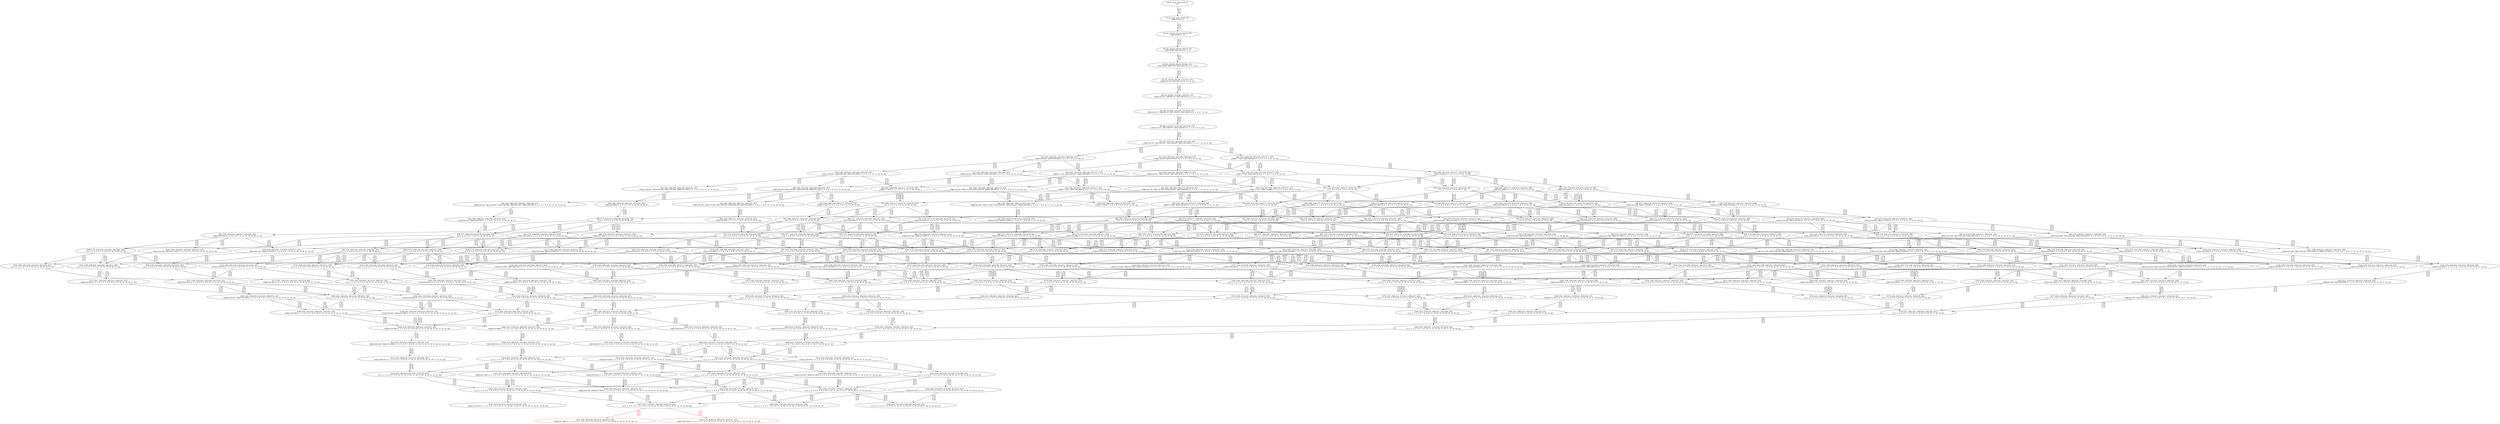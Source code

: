 digraph {
	S0[label="S0: [0, 0] [0, 0] [0, 0] [0, 0] \n{}{}"];
	S1[label="S1: [0, 0] [0, 0] [0, 0] [32, 40] \n{T0J0:32-40}{1}"];
	S2[label="S2: [32, 32] [32, 32] [32, 40] [55, 69] \n{T0J1:55-69}{1, 2}"];
	S3[label="S3: [32, 32] [32, 40] [55, 69] [74, 93] \n{T0J1:55-69, T0J2:74-93}{1, 2, 3}"];
	S4[label="S4: [32, 40] [55, 69] [74, 93] [96, 121] \n{T0J1:55-69, T0J2:74-93, T0J11:96-121}{1, 2, 3, 12}"];
	S5[label="S5: [74, 74] [74, 93] [96, 121] [125, 157] \n{T0J3:125-157, T0J11:96-121}{1, 2, 3, 4, 12}"];
	S6[label="S6: [74, 93] [96, 121] [98, 123] [125, 157] \n{T0J3:125-157, T0J6:98-123, T0J11:96-121}{1, 2, 3, 4, 7, 12}"];
	S7[label="S7: [96, 121] [98, 123] [125, 157] [149, 187] \n{T0J3:125-157, T0J6:98-123, T0J7:149-187, T0J11:96-121}{1, 2, 3, 4, 7, 8, 12}"];
	S8[label="S8: [98, 123] [125, 157] [149, 187] [164, 207] \n{T0J3:125-157, T0J7:149-187, T0J12:164-207}{1, 2, 3, 4, 7, 8, 12, 13}"];
	S9[label="S9: [125, 157] [143, 180] [149, 187] [164, 207] \n{T0J3:125-157, T0J7:149-187, T0J12:164-207, T0J17:143-180}{1, 2, 3, 4, 7, 8, 12, 13, 18}"];
	S10[label="S10: [143, 180] [149, 187] [164, 207] [177, 223] \n{T0J4:177-223, T0J12:164-207}{1, 2, 3, 4, 5, 7, 8, 12, 13, 18}"];
	S11[label="S11: [149, 156] [149, 165] [156, 180] [164, 207] \n{T0J8:156-165, T0J12:164-207}{1, 2, 3, 4, 7, 8, 9, 12, 13, 18}"];
	S12[label="S12: [143, 156] [149, 187] [164, 188] [168, 207] \n{T0J12:164-207, T0J18:168-188}{1, 2, 3, 4, 7, 8, 12, 13, 18, 19}"];
	S13[label="S13: [149, 187] [164, 207] [177, 223] [178, 224] \n{T0J5:178-224}{1, 2, 3, 4, 5, 6, 7, 8, 12, 13, 18}"];
	S14[label="S14: [149, 165] [156, 187] [164, 207] [177, 223] \n{T0J4:177-223, T0J12:164-207}{1, 2, 3, 4, 5, 7, 8, 9, 12, 13, 18}"];
	S15[label="S15: [149, 187] [164, 188] [168, 207] [177, 223] \n{T0J4:177-223, T0J12:164-207, T0J18:168-188}{1, 2, 3, 4, 5, 7, 8, 12, 13, 18, 19}"];
	S16[label="S16: [149, 165] [156, 180] [164, 188] [174, 207] \n{T0J8:156-165, T0J9:174-188, T0J12:164-207}{1, 2, 3, 4, 7, 8, 9, 10, 12, 13, 18}"];
	S17[label="S17: [149, 165] [156, 187] [164, 188] [168, 207] \n{T0J8:156-165, T0J12:164-207, T0J18:168-188}{1, 2, 3, 4, 7, 8, 9, 12, 13, 18, 19}"];
	S18[label="S18: [149, 187] [164, 188] [168, 204] [181, 207] \n{T0J12:164-207, T0J18:168-188, T0J19:181-204}{1, 2, 3, 4, 7, 8, 12, 13, 18, 19, 20}"];
	S19[label="S19: [156, 196] [164, 207] [177, 223] [178, 224] \n{}{1, 2, 3, 4, 5, 6, 7, 8, 9, 12, 13, 18}"];
	S20[label="S20: [164, 207] [177, 223] [178, 224] [212, 246] \n{T0J13:212-246}{1, 2, 3, 4, 5, 6, 7, 8, 12, 13, 14, 18}"];
	S21[label="S21: [164, 207] [168, 218] [177, 223] [178, 231] \n{}{1, 2, 3, 4, 5, 6, 7, 8, 12, 13, 18, 19}"];
	S22[label="S22: [178, 179] [178, 207] [178, 223] [215, 226] \n{T0J22:215-226}{1, 2, 3, 4, 5, 6, 7, 8, 12, 13, 18, 23}"];
	S23[label="S23: [156, 187] [164, 188] [174, 207] [177, 231] \n{T0J4:177-231, T0J9:174-188}{1, 2, 3, 4, 5, 7, 8, 9, 10, 12, 13, 18}"];
	S24[label="S24: [156, 187] [164, 188] [168, 207] [177, 231] \n{T0J4:177-231, T0J18:168-188}{1, 2, 3, 4, 5, 7, 8, 9, 12, 13, 18, 19}"];
	S25[label="S25: [164, 188] [168, 204] [177, 207] [187, 253] \n{T0J4:177-253}{1, 2, 3, 4, 5, 7, 8, 12, 13, 18, 19, 20}"];
	S26[label="S26: [156, 180] [164, 188] [174, 207] [218, 243] \n{T0J8:156-165, T0J9:174-188, T0J10:218-243, T0J12:164-207}{1, 2, 3, 4, 7, 8, 9, 10, 11, 12, 13, 18}"];
	S27[label="S27: [156, 187] [164, 188] [168, 188] [174, 207] \n{T0J8:156-165, T0J9:174-188, T0J12:164-207, T0J18:168-188}{1, 2, 3, 4, 7, 8, 9, 10, 12, 13, 18, 19}"];
	S28[label="S28: [156, 187] [164, 188] [168, 204] [181, 207] \n{T0J8:156-165, T0J12:164-207, T0J18:168-188, T0J19:181-204}{1, 2, 3, 4, 7, 8, 9, 12, 13, 18, 19, 20}"];
	S29[label="S29: [164, 188] [168, 199] [181, 204] [183, 207] \n{T0J12:164-207, T0J18:168-188, T0J19:181-204, T0J20:183-199}{1, 2, 3, 4, 7, 8, 12, 13, 18, 19, 20, 21}"];
	S30[label="S30: [164, 207] [174, 223] [177, 231] [181, 231] \n{}{1, 2, 3, 4, 5, 6, 7, 8, 9, 10, 12, 13, 18}"];
	S31[label="S31: [164, 216] [177, 223] [178, 224] [212, 246] \n{T0J13:212-246}{1, 2, 3, 4, 5, 6, 7, 8, 9, 12, 13, 14, 18}"];
	S32[label="S32: [164, 216] [168, 218] [177, 231] [178, 231] \n{}{1, 2, 3, 4, 5, 6, 7, 8, 9, 12, 13, 18, 19}"];
	S33[label="S33: [178, 207] [178, 223] [178, 224] [215, 226] \n{T0J22:215-226}{1, 2, 3, 4, 5, 6, 7, 8, 9, 12, 13, 18, 23}"];
	S34[label="S34: [177, 204] [178, 223] [178, 224] [212, 246] \n{T0J13:212-246, T0J14:178-204}{1, 2, 3, 4, 5, 6, 7, 8, 12, 13, 14, 15, 18}"];
	S35[label="S35: [168, 218] [177, 223] [178, 231] [212, 246] \n{T0J13:212-246}{1, 2, 3, 4, 5, 6, 7, 8, 12, 13, 14, 18, 19}"];
	S36[label="S36: [178, 223] [178, 224] [212, 226] [215, 246] \n{T0J13:212-246, T0J22:215-226}{1, 2, 3, 4, 5, 6, 7, 8, 12, 13, 14, 18, 23}"];
	S37[label="S37: [168, 218] [177, 223] [178, 232] [199, 253] \n{}{1, 2, 3, 4, 5, 6, 7, 8, 12, 13, 18, 19, 20}"];
	S38[label="S38: [178, 218] [178, 223] [178, 226] [215, 231] \n{T0J22:215-226}{1, 2, 3, 4, 5, 6, 7, 8, 12, 13, 18, 19, 23}"];
	S39[label="S39: [164, 188] [174, 207] [177, 243] [218, 246] \n{T0J4:177-246, T0J10:218-243}{1, 2, 3, 4, 5, 7, 8, 9, 10, 11, 12, 13, 18}"];
	S40[label="S40: [164, 188] [168, 188] [174, 207] [181, 253] \n{T0J4:177-253}{1, 2, 3, 4, 5, 7, 8, 9, 10, 12, 13, 18, 19}"];
	S41[label="S41: [164, 188] [168, 204] [177, 207] [194, 253] \n{T0J4:177-253}{1, 2, 3, 4, 5, 7, 8, 9, 12, 13, 18, 19, 20}"];
	S42[label="S42: [164, 188] [168, 188] [174, 207] [218, 243] \n{T0J8:156-165, T0J9:174-188, T0J10:218-243, T0J12:164-207, T0J18:168-188}{1, 2, 3, 4, 7, 8, 9, 10, 11, 12, 13, 18, 19}"];
	S43[label="S43: [164, 188] [168, 188] [174, 204] [181, 207] \n{T0J8:156-165, T0J9:174-188, T0J12:164-207, T0J18:168-188, T0J19:181-204}{1, 2, 3, 4, 7, 8, 9, 10, 12, 13, 18, 19, 20}"];
	S44[label="S44: [164, 188] [168, 199] [181, 204] [190, 207] \n{T0J8:156-165, T0J12:164-207, T0J18:168-188, T0J19:181-204, T0J20:190-199}{1, 2, 3, 4, 7, 8, 9, 12, 13, 18, 19, 20, 21}"];
	S45[label="S45: [168, 199] [181, 204] [183, 207] [216, 254] \n{T0J4:216-254}{1, 2, 3, 4, 5, 7, 8, 12, 13, 18, 19, 20, 21}"];
	S46[label="S46: [174, 223] [177, 232] [181, 243] [218, 294] \n{T0J10:218-294}{1, 2, 3, 4, 5, 6, 7, 8, 9, 10, 11, 12, 13, 18}"];
	S47[label="S47: [174, 223] [177, 231] [181, 246] [212, 248] \n{}{1, 2, 3, 4, 5, 6, 7, 8, 9, 10, 12, 13, 14, 18}"];
	S48[label="S48: [168, 218] [174, 231] [178, 232] [189, 253] \n{}{1, 2, 3, 4, 5, 6, 7, 8, 9, 10, 12, 13, 18, 19}"];
	S49[label="S49: [178, 223] [178, 226] [181, 231] [215, 239] \n{T0J22:215-226}{1, 2, 3, 4, 5, 6, 7, 8, 9, 10, 12, 13, 18, 23}"];
	S50[label="S50: [177, 213] [178, 223] [178, 224] [212, 246] \n{T0J13:212-246}{1, 2, 3, 4, 5, 6, 7, 8, 9, 12, 13, 14, 15, 18}"];
	S51[label="S51: [168, 223] [177, 231] [178, 231] [212, 246] \n{}{1, 2, 3, 4, 5, 6, 7, 8, 9, 12, 13, 14, 18, 19}"];
	S52[label="S52: [178, 224] [178, 226] [212, 232] [215, 246] \n{}{1, 2, 3, 4, 5, 6, 7, 8, 9, 12, 13, 14, 18, 23}"];
	S53[label="S53: [168, 223] [177, 231] [178, 232] [199, 253] \n{}{1, 2, 3, 4, 5, 6, 7, 8, 9, 12, 13, 18, 19, 20}"];
	S54[label="S54: [178, 223] [178, 226] [178, 231] [215, 231] \n{}{1, 2, 3, 4, 5, 6, 7, 8, 9, 12, 13, 18, 19, 23}"];
	S55[label="S55: [178, 223] [178, 224] [212, 246] [234, 258] \n{T0J13:212-246, T0J15:234-258}{1, 2, 3, 4, 5, 6, 7, 8, 12, 13, 14, 15, 16, 18}"];
	S56[label="S56: [177, 218] [178, 223] [182, 231] [212, 246] \n{T0J13:212-246}{1, 2, 3, 4, 5, 6, 7, 8, 12, 13, 14, 15, 18, 19}"];
	S57[label="S57: [178, 223] [178, 224] [212, 226] [215, 246] \n{T0J13:212-246, T0J22:215-226}{1, 2, 3, 4, 5, 6, 7, 8, 12, 13, 14, 15, 18, 23}"];
	S58[label="S58: [177, 223] [178, 232] [199, 246] [212, 253] \n{T0J13:212-246}{1, 2, 3, 4, 5, 6, 7, 8, 12, 13, 14, 18, 19, 20}"];
	S59[label="S59: [178, 223] [178, 226] [212, 231] [215, 246] \n{T0J13:212-246, T0J22:215-226}{1, 2, 3, 4, 5, 6, 7, 8, 12, 13, 14, 18, 19, 23}"];
	S60[label="S60: [177, 223] [178, 229] [199, 243] [202, 254] \n{}{1, 2, 3, 4, 5, 6, 7, 8, 12, 13, 18, 19, 20, 21}"];
	S61[label="S61: [178, 223] [178, 226] [199, 232] [215, 253] \n{T0J22:215-226}{1, 2, 3, 4, 5, 6, 7, 8, 12, 13, 18, 19, 20, 23}"];
	S62[label="S62: [168, 188] [174, 207] [216, 243] [218, 254] \n{T0J4:216-254, T0J10:218-243}{1, 2, 3, 4, 5, 7, 8, 9, 10, 11, 12, 13, 18, 19}"];
	S63[label="S63: [168, 188] [174, 204] [181, 207] [216, 254] \n{T0J4:216-254}{1, 2, 3, 4, 5, 7, 8, 9, 10, 12, 13, 18, 19, 20}"];
	S64[label="S64: [168, 199] [181, 204] [190, 207] [216, 254] \n{T0J4:216-254, T0J20:190-199}{1, 2, 3, 4, 5, 7, 8, 9, 12, 13, 18, 19, 20, 21}"];
	S65[label="S65: [177, 232] [181, 246] [212, 283] [222, 310] \n{}{1, 2, 3, 4, 5, 6, 7, 8, 9, 10, 11, 12, 13, 14, 18}"];
	S66[label="S66: [174, 232] [178, 238] [189, 253] [218, 305] \n{T0J10:218-305}{1, 2, 3, 4, 5, 6, 7, 8, 9, 10, 11, 12, 13, 18, 19}"];
	S67[label="S67: [178, 226] [181, 232] [215, 243] [218, 310] \n{T0J10:218-310}{1, 2, 3, 4, 5, 6, 7, 8, 9, 10, 11, 12, 13, 18, 23}"];
	S68[label="S68: [177, 223] [178, 231] [188, 246] [212, 248] \n{}{1, 2, 3, 4, 5, 6, 7, 8, 9, 10, 12, 13, 14, 15, 18}"];
	S69[label="S69: [174, 231] [178, 232] [189, 246] [212, 255] \n{}{1, 2, 3, 4, 5, 6, 7, 8, 9, 10, 12, 13, 14, 18, 19}"];
	S70[label="S70: [178, 226] [181, 232] [212, 246] [215, 256] \n{}{1, 2, 3, 4, 5, 6, 7, 8, 9, 10, 12, 13, 14, 18, 23}"];
	S71[label="S71: [174, 231] [178, 232] [189, 253] [199, 255] \n{}{1, 2, 3, 4, 5, 6, 7, 8, 9, 10, 12, 13, 18, 19, 20}"];
	S72[label="S72: [178, 226] [178, 231] [189, 232] [215, 255] \n{}{1, 2, 3, 4, 5, 6, 7, 8, 9, 10, 12, 13, 18, 19, 23}"];
	S73[label="S73: [178, 224] [178, 232] [212, 246] [234, 258] \n{T0J15:234-258}{1, 2, 3, 4, 5, 6, 7, 8, 9, 12, 13, 14, 15, 16, 18}"];
	S74[label="S74: [177, 223] [178, 231] [182, 231] [212, 246] \n{}{1, 2, 3, 4, 5, 6, 7, 8, 9, 12, 13, 14, 15, 18, 19}"];
	S75[label="S75: [178, 224] [178, 226] [212, 232] [215, 246] \n{}{1, 2, 3, 4, 5, 6, 7, 8, 9, 12, 13, 14, 15, 18, 23}"];
	S76[label="S76: [177, 232] [178, 232] [199, 246] [212, 253] \n{}{1, 2, 3, 4, 5, 6, 7, 8, 9, 12, 13, 14, 18, 19, 20}"];
	S77[label="S77: [178, 226] [178, 231] [212, 232] [215, 246] \n{}{1, 2, 3, 4, 5, 6, 7, 8, 9, 12, 13, 14, 18, 19, 23}"];
	S78[label="S78: [177, 229] [178, 232] [199, 243] [202, 254] \n{}{1, 2, 3, 4, 5, 6, 7, 8, 9, 12, 13, 18, 19, 20, 21}"];
	S79[label="S79: [178, 226] [178, 232] [199, 232] [215, 253] \n{}{1, 2, 3, 4, 5, 6, 7, 8, 9, 12, 13, 18, 19, 20, 23}"];
	S80[label="S80: [178, 212] [198, 224] [212, 246] [234, 258] \n{T0J13:212-246, T0J15:234-258, T0J16:198-212}{1, 2, 3, 4, 5, 6, 7, 8, 12, 13, 14, 15, 16, 17, 18}"];
	S81[label="S81: [178, 223] [182, 231] [212, 246] [234, 258] \n{T0J13:212-246, T0J15:234-258}{1, 2, 3, 4, 5, 6, 7, 8, 12, 13, 14, 15, 16, 18, 19}"];
	S82[label="S82: [178, 224] [212, 226] [215, 246] [234, 258] \n{T0J13:212-246, T0J15:234-258, T0J22:215-226}{1, 2, 3, 4, 5, 6, 7, 8, 12, 13, 14, 15, 16, 18, 23}"];
	S83[label="S83: [178, 223] [182, 232] [199, 246] [212, 253] \n{T0J13:212-246}{1, 2, 3, 4, 5, 6, 7, 8, 12, 13, 14, 15, 18, 19, 20}"];
	S84[label="S84: [178, 223] [182, 226] [212, 231] [215, 246] \n{T0J13:212-246, T0J22:215-226}{1, 2, 3, 4, 5, 6, 7, 8, 12, 13, 14, 15, 18, 19, 23}"];
	S85[label="S85: [178, 229] [199, 243] [202, 246] [212, 254] \n{T0J13:212-246}{1, 2, 3, 4, 5, 6, 7, 8, 12, 13, 14, 18, 19, 20, 21}"];
	S86[label="S86: [178, 226] [199, 232] [212, 246] [215, 253] \n{T0J13:212-246, T0J22:215-226}{1, 2, 3, 4, 5, 6, 7, 8, 12, 13, 14, 18, 19, 20, 23}"];
	S87[label="S87: [178, 216] [199, 229] [201, 243] [202, 254] \n{T0J21:201-216}{1, 2, 3, 4, 5, 6, 7, 8, 12, 13, 18, 19, 20, 21, 22}"];
	S88[label="S88: [178, 226] [199, 229] [202, 243] [215, 254] \n{T0J22:215-226}{1, 2, 3, 4, 5, 6, 7, 8, 12, 13, 18, 19, 20, 21, 23}"];
	S89[label="S89: [178, 246] [188, 250] [212, 283] [222, 310] \n{}{1, 2, 3, 4, 5, 6, 7, 8, 9, 10, 11, 12, 13, 14, 15, 18}"];
	S90[label="S90: [178, 238] [189, 253] [212, 292] [222, 318] \n{}{1, 2, 3, 4, 5, 6, 7, 8, 9, 10, 11, 12, 13, 14, 18, 19}"];
	S91[label="S91: [181, 232] [212, 246] [215, 286] [222, 313] \n{}{1, 2, 3, 4, 5, 6, 7, 8, 9, 10, 11, 12, 13, 14, 18, 23}"];
	S92[label="S92: [178, 238] [189, 253] [199, 255] [218, 318] \n{T0J10:218-318}{1, 2, 3, 4, 5, 6, 7, 8, 9, 10, 11, 12, 13, 18, 19, 20}"];
	S93[label="S93: [178, 232] [189, 238] [215, 255] [218, 313] \n{T0J10:218-313}{1, 2, 3, 4, 5, 6, 7, 8, 9, 10, 11, 12, 13, 18, 19, 23}"];
	S94[label="S94: [178, 232] [188, 246] [212, 256] [234, 258] \n{T0J15:234-258}{1, 2, 3, 4, 5, 6, 7, 8, 9, 10, 12, 13, 14, 15, 16, 18}"];
	S95[label="S95: [178, 231] [182, 232] [189, 246] [212, 255] \n{}{1, 2, 3, 4, 5, 6, 7, 8, 9, 10, 12, 13, 14, 15, 18, 19}"];
	S96[label="S96: [178, 226] [188, 232] [212, 246] [215, 256] \n{}{1, 2, 3, 4, 5, 6, 7, 8, 9, 10, 12, 13, 14, 15, 18, 23}"];
	S97[label="S97: [178, 232] [189, 246] [199, 253] [212, 264] \n{}{1, 2, 3, 4, 5, 6, 7, 8, 9, 10, 12, 13, 14, 18, 19, 20}"];
	S98[label="S98: [178, 231] [189, 232] [212, 246] [215, 258] \n{}{1, 2, 3, 4, 5, 6, 7, 8, 9, 10, 12, 13, 14, 18, 19, 23}"];
	S99[label="S99: [178, 232] [189, 243] [199, 254] [202, 261] \n{}{1, 2, 3, 4, 5, 6, 7, 8, 9, 10, 12, 13, 18, 19, 20, 21}"];
	S100[label="S100: [178, 232] [189, 232] [199, 253] [215, 258] \n{}{1, 2, 3, 4, 5, 6, 7, 8, 9, 10, 12, 13, 18, 19, 20, 23}"];
	S101[label="S101: [178, 221] [198, 232] [212, 246] [234, 258] \n{T0J15:234-258}{1, 2, 3, 4, 5, 6, 7, 8, 9, 12, 13, 14, 15, 16, 17, 18}"];
	S102[label="S102: [178, 231] [182, 232] [212, 246] [234, 258] \n{T0J15:234-258}{1, 2, 3, 4, 5, 6, 7, 8, 9, 12, 13, 14, 15, 16, 18, 19}"];
	S103[label="S103: [178, 226] [212, 233] [215, 246] [234, 258] \n{T0J15:234-258}{1, 2, 3, 4, 5, 6, 7, 8, 9, 12, 13, 14, 15, 16, 18, 23}"];
	S104[label="S104: [178, 232] [182, 232] [199, 246] [212, 253] \n{}{1, 2, 3, 4, 5, 6, 7, 8, 9, 12, 13, 14, 15, 18, 19, 20}"];
	S105[label="S105: [178, 226] [182, 231] [212, 232] [215, 246] \n{}{1, 2, 3, 4, 5, 6, 7, 8, 9, 12, 13, 14, 15, 18, 19, 23}"];
	S106[label="S106: [178, 238] [199, 243] [202, 246] [212, 254] \n{}{1, 2, 3, 4, 5, 6, 7, 8, 9, 12, 13, 14, 18, 19, 20, 21}"];
	S107[label="S107: [178, 232] [199, 235] [212, 246] [215, 253] \n{}{1, 2, 3, 4, 5, 6, 7, 8, 9, 12, 13, 14, 18, 19, 20, 23}"];
	S108[label="S108: [178, 225] [199, 232] [201, 243] [202, 254] \n{}{1, 2, 3, 4, 5, 6, 7, 8, 9, 12, 13, 18, 19, 20, 21, 22}"];
	S109[label="S109: [178, 229] [199, 235] [202, 243] [215, 254] \n{}{1, 2, 3, 4, 5, 6, 7, 8, 9, 12, 13, 18, 19, 20, 21, 23}"];
	S110[label="S110: [182, 218] [198, 231] [212, 246] [234, 258] \n{T0J13:212-246, T0J15:234-258, T0J16:198-212}{1, 2, 3, 4, 5, 6, 7, 8, 12, 13, 14, 15, 16, 17, 18, 19}"];
	S111[label="S111: [198, 224] [212, 226] [215, 246] [234, 258] \n{T0J13:212-246, T0J15:234-258, T0J16:198-212, T0J22:215-226}{1, 2, 3, 4, 5, 6, 7, 8, 12, 13, 14, 15, 16, 17, 18, 23}"];
	S112[label="S112: [182, 232] [199, 246] [212, 253] [234, 258] \n{T0J13:212-246, T0J15:234-258}{1, 2, 3, 4, 5, 6, 7, 8, 12, 13, 14, 15, 16, 18, 19, 20}"];
	S113[label="S113: [182, 226] [212, 231] [215, 246] [234, 258] \n{T0J13:212-246, T0J15:234-258, T0J22:215-226}{1, 2, 3, 4, 5, 6, 7, 8, 12, 13, 14, 15, 16, 18, 19, 23}"];
	S114[label="S114: [182, 229] [199, 243] [202, 246] [212, 254] \n{T0J13:212-246}{1, 2, 3, 4, 5, 6, 7, 8, 12, 13, 14, 15, 18, 19, 20, 21}"];
	S115[label="S115: [182, 226] [199, 232] [212, 246] [215, 253] \n{T0J13:212-246, T0J22:215-226}{1, 2, 3, 4, 5, 6, 7, 8, 12, 13, 14, 15, 18, 19, 20, 23}"];
	S116[label="S116: [199, 229] [201, 243] [202, 246] [212, 254] \n{T0J13:212-246, T0J21:201-216}{1, 2, 3, 4, 5, 6, 7, 8, 12, 13, 14, 18, 19, 20, 21, 22}"];
	S117[label="S117: [199, 229] [202, 243] [212, 246] [215, 254] \n{T0J13:212-246, T0J22:215-226}{1, 2, 3, 4, 5, 6, 7, 8, 12, 13, 14, 18, 19, 20, 21, 23}"];
	S118[label="S118: [199, 229] [201, 233] [202, 243] [215, 254] \n{T0J21:201-216, T0J22:215-233}{1, 2, 3, 4, 5, 6, 7, 8, 12, 13, 18, 19, 20, 21, 22, 23}"];
	S119[label="S119: [188, 250] [212, 283] [222, 310] [235, 319] \n{T0J15:234-318}{1, 2, 3, 4, 5, 6, 7, 8, 9, 10, 11, 12, 13, 14, 15, 16, 18}"];
	S120[label="S120: [182, 253] [189, 256] [212, 292] [222, 318] \n{}{1, 2, 3, 4, 5, 6, 7, 8, 9, 10, 11, 12, 13, 14, 15, 18, 19}"];
	S121[label="S121: [188, 246] [212, 250] [215, 286] [222, 313] \n{}{1, 2, 3, 4, 5, 6, 7, 8, 9, 10, 11, 12, 13, 14, 15, 18, 23}"];
	S122[label="S122: [189, 253] [199, 255] [212, 298] [222, 319] \n{}{1, 2, 3, 4, 5, 6, 7, 8, 9, 10, 11, 12, 13, 14, 18, 19, 20}"];
	S123[label="S123: [189, 238] [212, 255] [215, 292] [222, 318] \n{}{1, 2, 3, 4, 5, 6, 7, 8, 9, 10, 11, 12, 13, 14, 18, 19, 23}"];
	S124[label="S124: [189, 249] [199, 254] [202, 261] [218, 319] \n{T0J10:218-319}{1, 2, 3, 4, 5, 6, 7, 8, 9, 10, 11, 12, 13, 18, 19, 20, 21}"];
	S125[label="S125: [189, 238] [199, 254] [215, 258] [218, 319] \n{T0J10:218-319}{1, 2, 3, 4, 5, 6, 7, 8, 9, 10, 11, 12, 13, 18, 19, 20, 23}"];
	S126[label="S126: [188, 232] [198, 246] [212, 256] [234, 258] \n{T0J15:234-258}{1, 2, 3, 4, 5, 6, 7, 8, 9, 10, 12, 13, 14, 15, 16, 17, 18}"];
	S127[label="S127: [182, 232] [189, 246] [212, 258] [234, 263] \n{T0J15:234-258}{1, 2, 3, 4, 5, 6, 7, 8, 9, 10, 12, 13, 14, 15, 16, 18, 19}"];
	S128[label="S128: [188, 233] [212, 246] [215, 258] [234, 258] \n{T0J15:234-258}{1, 2, 3, 4, 5, 6, 7, 8, 9, 10, 12, 13, 14, 15, 16, 18, 23}"];
	S129[label="S129: [182, 232] [189, 246] [199, 253] [212, 264] \n{}{1, 2, 3, 4, 5, 6, 7, 8, 9, 10, 12, 13, 14, 15, 18, 19, 20}"];
	S130[label="S130: [182, 231] [189, 232] [212, 246] [215, 258] \n{}{1, 2, 3, 4, 5, 6, 7, 8, 9, 10, 12, 13, 14, 15, 18, 19, 23}"];
	S131[label="S131: [189, 243] [199, 246] [202, 254] [212, 270] \n{}{1, 2, 3, 4, 5, 6, 7, 8, 9, 10, 12, 13, 14, 18, 19, 20, 21}"];
	S132[label="S132: [189, 235] [199, 246] [212, 253] [215, 264] \n{}{1, 2, 3, 4, 5, 6, 7, 8, 9, 10, 12, 13, 14, 18, 19, 20, 23}"];
	S133[label="S133: [189, 232] [199, 243] [202, 254] [202, 261] \n{}{1, 2, 3, 4, 5, 6, 7, 8, 9, 10, 12, 13, 18, 19, 20, 21, 22}"];
	S134[label="S134: [189, 235] [199, 243] [202, 254] [215, 261] \n{}{1, 2, 3, 4, 5, 6, 7, 8, 9, 10, 12, 13, 18, 19, 20, 21, 23}"];
	S135[label="S135: [182, 227] [198, 232] [212, 246] [234, 258] \n{T0J15:234-258}{1, 2, 3, 4, 5, 6, 7, 8, 9, 12, 13, 14, 15, 16, 17, 18, 19}"];
	S136[label="S136: [198, 226] [212, 233] [215, 246] [234, 258] \n{T0J15:234-258}{1, 2, 3, 4, 5, 6, 7, 8, 9, 12, 13, 14, 15, 16, 17, 18, 23}"];
	S137[label="S137: [182, 241] [199, 246] [212, 253] [234, 258] \n{T0J15:234-258}{1, 2, 3, 4, 5, 6, 7, 8, 9, 12, 13, 14, 15, 16, 18, 19, 20}"];
	S138[label="S138: [182, 231] [212, 235] [215, 246] [234, 258] \n{T0J15:234-258}{1, 2, 3, 4, 5, 6, 7, 8, 9, 12, 13, 14, 15, 16, 18, 19, 23}"];
	S139[label="S139: [182, 238] [199, 243] [202, 246] [212, 254] \n{}{1, 2, 3, 4, 5, 6, 7, 8, 9, 12, 13, 14, 15, 18, 19, 20, 21}"];
	S140[label="S140: [182, 232] [199, 235] [212, 246] [215, 253] \n{}{1, 2, 3, 4, 5, 6, 7, 8, 9, 12, 13, 14, 15, 18, 19, 20, 23}"];
	S141[label="S141: [199, 238] [201, 243] [202, 246] [212, 254] \n{}{1, 2, 3, 4, 5, 6, 7, 8, 9, 12, 13, 14, 18, 19, 20, 21, 22}"];
	S142[label="S142: [199, 238] [202, 243] [212, 246] [215, 254] \n{}{1, 2, 3, 4, 5, 6, 7, 8, 9, 12, 13, 14, 18, 19, 20, 21, 23}"];
	S143[label="S143: [199, 233] [201, 238] [202, 243] [215, 254] \n{}{1, 2, 3, 4, 5, 6, 7, 8, 9, 12, 13, 18, 19, 20, 21, 22, 23}"];
	S144[label="S144: [198, 231] [202, 246] [212, 253] [234, 258] \n{T0J13:212-246, T0J15:234-258, T0J16:198-212}{1, 2, 3, 4, 5, 6, 7, 8, 12, 13, 14, 15, 16, 17, 18, 19, 20}"];
	S145[label="S145: [199, 243] [202, 246] [212, 254] [234, 258] \n{T0J13:212-246, T0J15:234-258}{1, 2, 3, 4, 5, 6, 7, 8, 12, 13, 14, 15, 16, 18, 19, 20, 21}"];
	S146[label="S146: [202, 212] [212, 231] [215, 246] [234, 258] \n{T0J13:212-246, T0J15:234-258, T0J16:202-212, T0J22:215-226}{1, 2, 3, 4, 5, 6, 7, 8, 12, 13, 14, 15, 16, 17, 18, 19, 23}"];
	S147[label="S147: [199, 232] [212, 246] [215, 253] [234, 258] \n{T0J13:212-246, T0J15:234-258, T0J22:215-226}{1, 2, 3, 4, 5, 6, 7, 8, 12, 13, 14, 15, 16, 18, 19, 20, 23}"];
	S148[label="S148: [199, 216] [202, 243] [206, 246] [212, 254] \n{T0J13:212-246, T0J21:206-216}{1, 2, 3, 4, 5, 6, 7, 8, 12, 13, 14, 15, 18, 19, 20, 21, 22}"];
	S149[label="S149: [199, 229] [212, 232] [215, 246] [216, 253] \n{T0J13:212-246, T0J20:216-229, T0J22:215-226}{1, 2, 3, 4, 5, 6, 7, 8, 12, 13, 14, 15, 18, 19, 20, 21, 23}"];
	S150[label="S150: [198, 276] [212, 283] [222, 310] [235, 319] \n{}{1, 2, 3, 4, 5, 6, 7, 8, 9, 10, 11, 12, 13, 14, 15, 16, 17, 18}"];
	S151[label="S151: [189, 256] [212, 292] [222, 318] [235, 325] \n{T0J15:234-325}{1, 2, 3, 4, 5, 6, 7, 8, 9, 10, 11, 12, 13, 14, 15, 16, 18, 19}"];
	S152[label="S152: [189, 255] [199, 271] [212, 298] [222, 319] \n{}{1, 2, 3, 4, 5, 6, 7, 8, 9, 10, 11, 12, 13, 14, 15, 18, 19, 20}"];
	S153[label="S153: [212, 250] [215, 286] [222, 313] [245, 320] \n{T0J15:234-318}{1, 2, 3, 4, 5, 6, 7, 8, 9, 10, 11, 12, 13, 14, 15, 16, 18, 23}"];
	S154[label="S154: [189, 255] [212, 256] [215, 292] [222, 318] \n{}{1, 2, 3, 4, 5, 6, 7, 8, 9, 10, 11, 12, 13, 14, 15, 18, 19, 23}"];
	S155[label="S155: [199, 254] [202, 261] [212, 309] [223, 330] \n{}{1, 2, 3, 4, 5, 6, 7, 8, 9, 10, 11, 12, 13, 14, 18, 19, 20, 21}"];
	S156[label="S156: [199, 254] [212, 258] [215, 298] [227, 322] \n{}{1, 2, 3, 4, 5, 6, 7, 8, 9, 10, 11, 12, 13, 14, 18, 19, 20, 23}"];
	S157[label="S157: [199, 243] [202, 254] [202, 261] [218, 319] \n{T0J10:218-319}{1, 2, 3, 4, 5, 6, 7, 8, 9, 10, 11, 12, 13, 18, 19, 20, 21, 22}"];
	S158[label="S158: [199, 249] [202, 254] [215, 261] [223, 322] \n{T0J10:218-322}{1, 2, 3, 4, 5, 6, 7, 8, 9, 10, 11, 12, 13, 18, 19, 20, 21, 23}"];
	S159[label="S159: [189, 232] [202, 246] [212, 258] [234, 263] \n{T0J15:234-258}{1, 2, 3, 4, 5, 6, 7, 8, 9, 10, 12, 13, 14, 15, 16, 17, 18, 19}"];
	S160[label="S160: [189, 246] [199, 253] [212, 258] [234, 273] \n{}{1, 2, 3, 4, 5, 6, 7, 8, 9, 10, 12, 13, 14, 15, 16, 18, 19, 20}"];
	S161[label="S161: [189, 243] [199, 246] [207, 254] [212, 270] \n{}{1, 2, 3, 4, 5, 6, 7, 8, 9, 10, 12, 13, 14, 15, 18, 19, 20, 21}"];
	S162[label="S162: [189, 235] [212, 246] [215, 258] [234, 263] \n{T0J15:234-258}{1, 2, 3, 4, 5, 6, 7, 8, 9, 10, 12, 13, 14, 15, 16, 18, 19, 23}"];
	S163[label="S163: [189, 235] [207, 246] [212, 253] [215, 264] \n{}{1, 2, 3, 4, 5, 6, 7, 8, 9, 10, 12, 13, 14, 15, 18, 19, 20, 23}"];
	S164[label="S164: [198, 240] [202, 246] [212, 253] [234, 258] \n{T0J15:234-258}{1, 2, 3, 4, 5, 6, 7, 8, 9, 12, 13, 14, 15, 16, 17, 18, 19, 20}"];
	S165[label="S165: [212, 233] [215, 246] [223, 258] [234, 258] \n{T0J9:223-258, T0J15:234-258}{1, 2, 3, 4, 5, 6, 7, 8, 9, 10, 12, 13, 14, 15, 16, 17, 18, 23}"];
	S166[label="S166: [199, 246] [202, 252] [212, 254] [234, 258] \n{}{1, 2, 3, 4, 5, 6, 7, 8, 9, 12, 13, 14, 15, 16, 18, 19, 20, 21}"];
	S167[label="S167: [202, 221] [212, 235] [215, 246] [234, 258] \n{T0J15:234-258}{1, 2, 3, 4, 5, 6, 7, 8, 9, 12, 13, 14, 15, 16, 17, 18, 19, 23}"];
	S168[label="S168: [199, 241] [212, 246] [215, 253] [234, 258] \n{T0J15:234-258}{1, 2, 3, 4, 5, 6, 7, 8, 9, 12, 13, 14, 15, 16, 18, 19, 20, 23}"];
	S169[label="S169: [199, 225] [202, 243] [206, 246] [212, 254] \n{}{1, 2, 3, 4, 5, 6, 7, 8, 9, 12, 13, 14, 15, 18, 19, 20, 21, 22}"];
	S170[label="S170: [199, 232] [212, 238] [215, 246] [216, 253] \n{}{1, 2, 3, 4, 5, 6, 7, 8, 9, 12, 13, 14, 15, 18, 19, 20, 21, 23}"];
	S171[label="S171: [201, 243] [202, 246] [212, 254] [224, 270] \n{T0J9:224-270}{1, 2, 3, 4, 5, 6, 7, 8, 9, 10, 12, 13, 14, 18, 19, 20, 21, 22}"];
	S172[label="S172: [202, 243] [212, 246] [215, 254] [224, 270] \n{T0J9:224-270}{1, 2, 3, 4, 5, 6, 7, 8, 9, 10, 12, 13, 14, 18, 19, 20, 21, 23}"];
	S173[label="S173: [201, 238] [202, 243] [215, 254] [224, 265] \n{T0J9:224-265}{1, 2, 3, 4, 5, 6, 7, 8, 9, 10, 12, 13, 18, 19, 20, 21, 22, 23}"];
	S174[label="S174: [202, 283] [212, 308] [222, 318] [235, 325] \n{}{1, 2, 3, 4, 5, 6, 7, 8, 9, 10, 11, 12, 13, 14, 15, 16, 17, 18, 19}"];
	S175[label="S175: [199, 271] [212, 298] [222, 319] [235, 333] \n{}{1, 2, 3, 4, 5, 6, 7, 8, 9, 10, 11, 12, 13, 14, 15, 16, 18, 19, 20}"];
	S176[label="S176: [199, 261] [207, 272] [212, 309] [223, 330] \n{}{1, 2, 3, 4, 5, 6, 7, 8, 9, 10, 11, 12, 13, 14, 15, 18, 19, 20, 21}"];
	S177[label="S177: [215, 276] [222, 286] [232, 313] [245, 320] \n{}{1, 2, 3, 4, 5, 6, 7, 8, 9, 10, 11, 12, 13, 14, 15, 16, 17, 18, 23}"];
	S178[label="S178: [212, 256] [215, 292] [222, 318] [246, 327] \n{}{1, 2, 3, 4, 5, 6, 7, 8, 9, 10, 11, 12, 13, 14, 15, 16, 18, 19, 23}"];
	S179[label="S179: [207, 258] [212, 272] [215, 298] [227, 322] \n{}{1, 2, 3, 4, 5, 6, 7, 8, 9, 10, 11, 12, 13, 14, 15, 18, 19, 20, 23}"];
	S180[label="S180: [202, 254] [202, 261] [218, 309] [223, 330] \n{}{1, 2, 3, 4, 5, 6, 7, 8, 9, 10, 11, 12, 13, 14, 18, 19, 20, 21, 22}"];
	S181[label="S181: [202, 254] [215, 261] [223, 309] [233, 330] \n{}{1, 2, 3, 4, 5, 6, 7, 8, 9, 10, 11, 12, 13, 14, 18, 19, 20, 21, 23}"];
	S182[label="S182: [202, 253] [202, 254] [218, 265] [223, 325] \n{T0J10:218-325}{1, 2, 3, 4, 5, 6, 7, 8, 9, 10, 11, 12, 13, 18, 19, 20, 21, 22, 23}"];
	S183[label="S183: [202, 254] [202, 261] [218, 298] [274, 319] \n{T0J10:218-319, T0J25:274-298}{1, 2, 3, 4, 5, 6, 7, 8, 9, 10, 11, 12, 13, 18, 19, 20, 21, 22, 26}"];
	S184[label="S184: [202, 246] [212, 253] [223, 258] [234, 272] \n{T0J9:223-272}{1, 2, 3, 4, 5, 6, 7, 8, 9, 10, 12, 13, 14, 15, 16, 17, 18, 19, 20}"];
	S185[label="S185: [202, 252] [212, 254] [224, 258] [234, 278] \n{T0J9:224-278}{1, 2, 3, 4, 5, 6, 7, 8, 9, 10, 12, 13, 14, 15, 16, 18, 19, 20, 21}"];
	S186[label="S186: [212, 235] [215, 246] [227, 253] [234, 258] \n{T0J9:227-253, T0J15:234-258}{1, 2, 3, 4, 5, 6, 7, 8, 9, 10, 12, 13, 14, 15, 16, 17, 18, 19, 23}"];
	S187[label="S187: [212, 246] [215, 253] [224, 258] [234, 273] \n{T0J9:224-273}{1, 2, 3, 4, 5, 6, 7, 8, 9, 10, 12, 13, 14, 15, 16, 18, 19, 20, 23}"];
	S188[label="S188: [202, 243] [206, 246] [212, 254] [224, 257] \n{T0J9:224-257}{1, 2, 3, 4, 5, 6, 7, 8, 9, 10, 12, 13, 14, 15, 18, 19, 20, 21, 22}"];
	S189[label="S189: [212, 238] [215, 246] [216, 253] [224, 264] \n{T0J9:224-264}{1, 2, 3, 4, 5, 6, 7, 8, 9, 10, 12, 13, 14, 15, 18, 19, 20, 21, 23}"];
	S190[label="S190: [212, 308] [219, 318] [222, 325] [235, 333] \n{}{1, 2, 3, 4, 5, 6, 7, 8, 9, 10, 11, 12, 13, 14, 15, 16, 17, 18, 19, 20}"];
	S191[label="S191: [207, 272] [212, 309] [223, 330] [235, 339] \n{}{1, 2, 3, 4, 5, 6, 7, 8, 9, 10, 11, 12, 13, 14, 15, 16, 18, 19, 20, 21}"];
	S192[label="S192: [202, 261] [212, 272] [218, 309] [223, 330] \n{}{1, 2, 3, 4, 5, 6, 7, 8, 9, 10, 11, 12, 13, 14, 15, 18, 19, 20, 21, 22}"];
	S193[label="S193: [215, 286] [222, 308] [232, 318] [245, 327] \n{}{1, 2, 3, 4, 5, 6, 7, 8, 9, 10, 11, 12, 13, 14, 15, 16, 17, 18, 19, 23}"];
	S194[label="S194: [212, 272] [215, 298] [227, 322] [264, 333] \n{}{1, 2, 3, 4, 5, 6, 7, 8, 9, 10, 11, 12, 13, 14, 15, 16, 18, 19, 20, 23}"];
	S195[label="S195: [202, 254] [218, 265] [223, 313] [233, 330] \n{}{1, 2, 3, 4, 5, 6, 7, 8, 9, 10, 11, 12, 13, 14, 18, 19, 20, 21, 22, 23}"];
	S196[label="S196: [202, 261] [218, 298] [223, 314] [274, 330] \n{T0J25:274-298}{1, 2, 3, 4, 5, 6, 7, 8, 9, 10, 11, 12, 13, 14, 18, 19, 20, 21, 22, 26}"];
	S197[label="S197: [215, 261] [216, 272] [223, 309] [233, 330] \n{}{1, 2, 3, 4, 5, 6, 7, 8, 9, 10, 11, 12, 13, 14, 15, 18, 19, 20, 21, 23}"];
	S198[label="S198: [202, 254] [218, 265] [223, 298] [274, 325] \n{T0J10:218-325, T0J25:274-298}{1, 2, 3, 4, 5, 6, 7, 8, 9, 10, 11, 12, 13, 18, 19, 20, 21, 22, 23, 26}"];
	S199[label="S199: [212, 318] [222, 325] [227, 333] [235, 351] \n{}{1, 2, 3, 4, 5, 6, 7, 8, 9, 10, 11, 12, 13, 14, 15, 16, 17, 18, 19, 20, 21}"];
	S200[label="S200: [212, 272] [218, 309] [223, 330] [259, 333] \n{T0J15:259-333}{1, 2, 3, 4, 5, 6, 7, 8, 9, 10, 11, 12, 13, 14, 15, 16, 18, 19, 20, 21, 22}"];
	S201[label="S201: [212, 265] [218, 272] [223, 313] [233, 330] \n{}{1, 2, 3, 4, 5, 6, 7, 8, 9, 10, 11, 12, 13, 14, 15, 18, 19, 20, 21, 22, 23}"];
	S202[label="S202: [212, 279] [218, 298] [223, 314] [274, 330] \n{T0J25:274-298}{1, 2, 3, 4, 5, 6, 7, 8, 9, 10, 11, 12, 13, 14, 15, 18, 19, 20, 21, 22, 26}"];
	S203[label="S203: [215, 308] [227, 318] [232, 327] [253, 334] \n{}{1, 2, 3, 4, 5, 6, 7, 8, 9, 10, 11, 12, 13, 14, 15, 16, 17, 18, 19, 20, 23}"];
	S204[label="S204: [218, 265] [223, 298] [233, 314] [274, 330] \n{T0J25:274-298}{1, 2, 3, 4, 5, 6, 7, 8, 9, 10, 11, 12, 13, 14, 18, 19, 20, 21, 22, 23, 26}"];
	S205[label="S205: [216, 272] [223, 309] [233, 330] [272, 333] \n{T0J15:272-333}{1, 2, 3, 4, 5, 6, 7, 8, 9, 10, 11, 12, 13, 14, 15, 16, 18, 19, 20, 21, 23}"];
	S206[label="S206: [218, 325] [223, 333] [232, 348] [236, 351] \n{}{1, 2, 3, 4, 5, 6, 7, 8, 9, 10, 11, 12, 13, 14, 15, 16, 17, 18, 19, 20, 21, 22}"];
	S207[label="S207: [218, 272] [223, 313] [233, 330] [269, 337] \n{T0J15:269-337}{1, 2, 3, 4, 5, 6, 7, 8, 9, 10, 11, 12, 13, 14, 15, 16, 18, 19, 20, 21, 22, 23}"];
	S208[label="S208: [218, 298] [223, 314] [269, 330] [274, 351] \n{T0J15:269-351}{1, 2, 3, 4, 5, 6, 7, 8, 9, 10, 11, 12, 13, 14, 15, 16, 18, 19, 20, 21, 22, 26}"];
	S209[label="S209: [223, 318] [232, 327] [236, 334] [253, 351] \n{}{1, 2, 3, 4, 5, 6, 7, 8, 9, 10, 11, 12, 13, 14, 15, 16, 17, 18, 19, 20, 21, 23}"];
	S210[label="S210: [223, 283] [232, 298] [233, 314] [274, 330] \n{T0J14:232-283, T0J25:274-298}{1, 2, 3, 4, 5, 6, 7, 8, 9, 10, 11, 12, 13, 14, 15, 18, 19, 20, 21, 22, 23, 26}"];
	S211[label="S211: [223, 333] [232, 348] [236, 351] [253, 372] \n{}{1, 2, 3, 4, 5, 6, 7, 8, 9, 10, 11, 12, 13, 14, 15, 16, 17, 18, 19, 20, 21, 22, 23}"];
	S212[label="S212: [223, 305] [232, 333] [236, 348] [259, 351] \n{T0J23:259-305}{1, 2, 3, 4, 5, 6, 7, 8, 9, 10, 11, 12, 13, 14, 15, 16, 17, 18, 19, 20, 21, 22, 24}"];
	S213[label="S213: [234, 282] [234, 333] [236, 348] [257, 351] \n{T0J24:257-282}{1, 2, 3, 4, 5, 6, 7, 8, 9, 10, 11, 12, 13, 14, 15, 16, 17, 18, 19, 20, 21, 22, 25}"];
	S214[label="S214: [223, 333] [232, 345] [236, 348] [274, 351] \n{}{1, 2, 3, 4, 5, 6, 7, 8, 9, 10, 11, 12, 13, 14, 15, 16, 17, 18, 19, 20, 21, 22, 26}"];
	S215[label="S215: [232, 298] [233, 314] [274, 330] [280, 355] \n{T0J15:280-355}{1, 2, 3, 4, 5, 6, 7, 8, 9, 10, 11, 12, 13, 14, 15, 16, 18, 19, 20, 21, 22, 23, 26}"];
	S216[label="S216: [232, 348] [236, 351] [253, 372] [260, 391] \n{}{1, 2, 3, 4, 5, 6, 7, 8, 9, 10, 11, 12, 13, 14, 15, 16, 17, 18, 19, 20, 21, 22, 23, 24}"];
	S217[label="S217: [234, 348] [236, 351] [253, 367] [257, 372] \n{}{1, 2, 3, 4, 5, 6, 7, 8, 9, 10, 11, 12, 13, 14, 15, 16, 17, 18, 19, 20, 21, 22, 23, 25}"];
	S218[label="S218: [232, 348] [236, 351] [253, 372] [274, 430] \n{}{1, 2, 3, 4, 5, 6, 7, 8, 9, 10, 11, 12, 13, 14, 15, 16, 17, 18, 19, 20, 21, 22, 23, 26}"];
	S219[label="S219: [234, 305] [236, 333] [257, 348] [259, 351] \n{T0J23:259-305, T0J24:257-282}{1, 2, 3, 4, 5, 6, 7, 8, 9, 10, 11, 12, 13, 14, 15, 16, 17, 18, 19, 20, 21, 22, 24, 25}"];
	S220[label="S220: [232, 333] [236, 345] [259, 348] [274, 351] \n{T0J23:259-305}{1, 2, 3, 4, 5, 6, 7, 8, 9, 10, 11, 12, 13, 14, 15, 16, 17, 18, 19, 20, 21, 22, 24, 26}"];
	S221[label="S221: [234, 333] [236, 345] [257, 348] [274, 351] \n{T0J24:257-282}{1, 2, 3, 4, 5, 6, 7, 8, 9, 10, 11, 12, 13, 14, 15, 16, 17, 18, 19, 20, 21, 22, 25, 26}"];
	S222[label="S222: [236, 351] [253, 372] [257, 380] [260, 400] \n{}{1, 2, 3, 4, 5, 6, 7, 8, 9, 10, 11, 12, 13, 14, 15, 16, 17, 18, 19, 20, 21, 22, 23, 24, 25}"];
	S223[label="S223: [236, 351] [253, 372] [260, 400] [274, 443] \n{}{1, 2, 3, 4, 5, 6, 7, 8, 9, 10, 11, 12, 13, 14, 15, 16, 17, 18, 19, 20, 21, 22, 23, 24, 26}"];
	S224[label="S224: [259, 351] [259, 372] [260, 391] [331, 441] \n{T0J26:331-441}{1, 2, 3, 4, 5, 6, 7, 8, 9, 10, 11, 12, 13, 14, 15, 16, 17, 18, 19, 20, 21, 22, 23, 24, 27}"];
	S225[label="S225: [236, 351] [253, 367] [257, 372] [274, 430] \n{}{1, 2, 3, 4, 5, 6, 7, 8, 9, 10, 11, 12, 13, 14, 15, 16, 17, 18, 19, 20, 21, 22, 23, 25, 26}"];
	S226[label="S226: [236, 333] [257, 345] [259, 348] [274, 351] \n{T0J23:259-305, T0J24:257-282}{1, 2, 3, 4, 5, 6, 7, 8, 9, 10, 11, 12, 13, 14, 15, 16, 17, 18, 19, 20, 21, 22, 24, 25, 26}"];
	S227[label="S227: [253, 372] [257, 384] [260, 403] [274, 443] \n{}{1, 2, 3, 4, 5, 6, 7, 8, 9, 10, 11, 12, 13, 14, 15, 16, 17, 18, 19, 20, 21, 22, 23, 24, 25, 26}"];
	S228[label="S228: [259, 372] [259, 380] [260, 400] [331, 441] \n{}{1, 2, 3, 4, 5, 6, 7, 8, 9, 10, 11, 12, 13, 14, 15, 16, 17, 18, 19, 20, 21, 22, 23, 24, 25, 27}"];
	S229[label="S229: [259, 372] [260, 400] [274, 443] [331, 445] \n{}{1, 2, 3, 4, 5, 6, 7, 8, 9, 10, 11, 12, 13, 14, 15, 16, 17, 18, 19, 20, 21, 22, 23, 24, 26, 27}"];
	S230[label="S230: [274, 367] [274, 372] [274, 410] [331, 430] \n{T0J27:331-410}{1, 2, 3, 4, 5, 6, 7, 8, 9, 10, 11, 12, 13, 14, 15, 16, 17, 18, 19, 20, 21, 22, 23, 25, 26, 28}"];
	S231[label="S231: [259, 384] [260, 403] [274, 443] [331, 494] \n{T0J26:331-494}{1, 2, 3, 4, 5, 6, 7, 8, 9, 10, 11, 12, 13, 14, 15, 16, 17, 18, 19, 20, 21, 22, 23, 24, 25, 26, 27}"];
	S232[label="S232: [274, 384] [274, 403] [274, 443] [331, 474] \n{T0J27:331-474}{1, 2, 3, 4, 5, 6, 7, 8, 9, 10, 11, 12, 13, 14, 15, 16, 17, 18, 19, 20, 21, 22, 23, 24, 25, 26, 28}"];
	S0 -> S1[label="T0 J0\nDL=450\nES=0\nLS=0\nEF=32\nLF=40",fontsize=8];
	S1 -> S2[label="T0 J1\nDL=450\nES=32\nLS=40\nEF=55\nLF=69",fontsize=8];
	S2 -> S3[label="T0 J2\nDL=450\nES=32\nLS=40\nEF=74\nLF=93",fontsize=8];
	S3 -> S4[label="T0 J11\nDL=450\nES=32\nLS=40\nEF=96\nLF=121",fontsize=8];
	S4 -> S5[label="T0 J3\nDL=450\nES=74\nLS=93\nEF=125\nLF=157",fontsize=8];
	S5 -> S6[label="T0 J6\nDL=450\nES=74\nLS=93\nEF=98\nLF=123",fontsize=8];
	S6 -> S7[label="T0 J7\nDL=450\nES=74\nLS=93\nEF=149\nLF=187",fontsize=8];
	S7 -> S8[label="T0 J12\nDL=450\nES=96\nLS=121\nEF=164\nLF=207",fontsize=8];
	S8 -> S9[label="T0 J17\nDL=450\nES=98\nLS=123\nEF=143\nLF=180",fontsize=8];
	S9 -> S10[label="T0 J4\nDL=450\nES=125\nLS=157\nEF=177\nLF=223",fontsize=8];
	S9 -> S11[label="T0 J8\nDL=450\nES=149\nLS=156\nEF=156\nLF=165",fontsize=8];
	S9 -> S12[label="T0 J18\nDL=450\nES=143\nLS=156\nEF=168\nLF=188",fontsize=8];
	S10 -> S13[label="T0 J5\nDL=450\nES=143\nLS=180\nEF=178\nLF=224",fontsize=8];
	S10 -> S14[label="T0 J8\nDL=450\nES=149\nLS=156\nEF=156\nLF=165",fontsize=8];
	S10 -> S15[label="T0 J18\nDL=450\nES=143\nLS=156\nEF=168\nLF=188",fontsize=8];
	S11 -> S14[label="T0 J4\nDL=450\nES=149\nLS=157\nEF=201\nLF=223",fontsize=8];
	S11 -> S16[label="T0 J9\nDL=450\nES=149\nLS=156\nEF=174\nLF=188",fontsize=8];
	S11 -> S17[label="T0 J18\nDL=450\nES=149\nLS=156\nEF=174\nLF=188",fontsize=8];
	S12 -> S15[label="T0 J4\nDL=450\nES=143\nLS=157\nEF=195\nLF=223",fontsize=8];
	S12 -> S17[label="T0 J8\nDL=450\nES=149\nLS=156\nEF=156\nLF=165",fontsize=8];
	S12 -> S18[label="T0 J19\nDL=450\nES=143\nLS=156\nEF=181\nLF=204",fontsize=8];
	S13 -> S19[label="T0 J8\nDL=450\nES=149\nLS=187\nEF=156\nLF=196",fontsize=8];
	S13 -> S20[label="T0 J13\nDL=450\nES=164\nLS=186\nEF=212\nLF=246",fontsize=8];
	S13 -> S21[label="T0 J18\nDL=450\nES=149\nLS=186\nEF=174\nLF=218",fontsize=8];
	S13 -> S22[label="T0 J22\nDL=450\nES=178\nLS=179\nEF=215\nLF=226",fontsize=8];
	S14 -> S19[label="T0 J5\nDL=450\nES=149\nLS=165\nEF=184\nLF=209",fontsize=8];
	S14 -> S23[label="T0 J9\nDL=450\nES=149\nLS=156\nEF=174\nLF=188",fontsize=8];
	S14 -> S24[label="T0 J18\nDL=450\nES=149\nLS=156\nEF=174\nLF=188",fontsize=8];
	S15 -> S21[label="T0 J5\nDL=450\nES=149\nLS=187\nEF=184\nLF=231",fontsize=8];
	S15 -> S24[label="T0 J8\nDL=450\nES=149\nLS=156\nEF=156\nLF=165",fontsize=8];
	S15 -> S25[label="T0 J19\nDL=450\nES=149\nLS=156\nEF=187\nLF=204",fontsize=8];
	S16 -> S23[label="T0 J4\nDL=450\nES=149\nLS=165\nEF=201\nLF=231",fontsize=8];
	S16 -> S26[label="T0 J10\nDL=450\nES=149\nLS=156\nEF=218\nLF=243",fontsize=8];
	S16 -> S27[label="T0 J18\nDL=450\nES=149\nLS=156\nEF=174\nLF=188",fontsize=8];
	S17 -> S24[label="T0 J4\nDL=450\nES=149\nLS=165\nEF=201\nLF=231",fontsize=8];
	S17 -> S27[label="T0 J9\nDL=450\nES=149\nLS=156\nEF=174\nLF=188",fontsize=8];
	S17 -> S28[label="T0 J19\nDL=450\nES=149\nLS=156\nEF=187\nLF=204",fontsize=8];
	S18 -> S25[label="T0 J4\nDL=450\nES=149\nLS=187\nEF=201\nLF=253",fontsize=8];
	S18 -> S28[label="T0 J8\nDL=450\nES=149\nLS=156\nEF=156\nLF=165",fontsize=8];
	S18 -> S29[label="T0 J20\nDL=450\nES=149\nLS=156\nEF=183\nLF=199",fontsize=8];
	S19 -> S30[label="T0 J9\nDL=450\nES=156\nLS=196\nEF=181\nLF=228",fontsize=8];
	S19 -> S31[label="T0 J13\nDL=450\nES=164\nLS=186\nEF=212\nLF=246",fontsize=8];
	S19 -> S32[label="T0 J18\nDL=450\nES=156\nLS=186\nEF=181\nLF=218",fontsize=8];
	S19 -> S33[label="T0 J22\nDL=450\nES=178\nLS=179\nEF=215\nLF=226",fontsize=8];
	S20 -> S31[label="T0 J8\nDL=450\nES=164\nLS=207\nEF=171\nLF=216",fontsize=8];
	S20 -> S34[label="T0 J14\nDL=450\nES=164\nLS=186\nEF=178\nLF=204",fontsize=8];
	S20 -> S35[label="T0 J18\nDL=450\nES=164\nLS=186\nEF=189\nLF=218",fontsize=8];
	S20 -> S36[label="T0 J22\nDL=450\nES=178\nLS=179\nEF=215\nLF=226",fontsize=8];
	S21 -> S32[label="T0 J8\nDL=450\nES=164\nLS=207\nEF=171\nLF=216",fontsize=8];
	S21 -> S35[label="T0 J13\nDL=450\nES=164\nLS=186\nEF=212\nLF=246",fontsize=8];
	S21 -> S37[label="T0 J19\nDL=450\nES=164\nLS=186\nEF=202\nLF=234",fontsize=8];
	S21 -> S38[label="T0 J22\nDL=450\nES=178\nLS=179\nEF=215\nLF=226",fontsize=8];
	S22 -> S33[label="T0 J8\nDL=450\nES=178\nLS=180\nEF=185\nLF=189",fontsize=8];
	S22 -> S36[label="T0 J13\nDL=450\nES=178\nLS=180\nEF=226\nLF=240",fontsize=8];
	S22 -> S38[label="T0 J18\nDL=450\nES=178\nLS=180\nEF=203\nLF=212",fontsize=8];
	S23 -> S30[label="T0 J5\nDL=450\nES=156\nLS=187\nEF=191\nLF=231",fontsize=8];
	S23 -> S39[label="T0 J10\nDL=450\nES=156\nLS=156\nEF=225\nLF=243",fontsize=8];
	S23 -> S40[label="T0 J18\nDL=450\nES=156\nLS=156\nEF=181\nLF=188",fontsize=8];
	S24 -> S32[label="T0 J5\nDL=450\nES=156\nLS=187\nEF=191\nLF=231",fontsize=8];
	S24 -> S40[label="T0 J9\nDL=450\nES=156\nLS=156\nEF=181\nLF=188",fontsize=8];
	S24 -> S41[label="T0 J19\nDL=450\nES=156\nLS=156\nEF=194\nLF=204",fontsize=8];
	S25 -> S37[label="T0 J5\nDL=450\nES=164\nLS=188\nEF=199\nLF=232",fontsize=8];
	S26 -> S39[label="T0 J4\nDL=450\nES=156\nLS=180\nEF=208\nLF=246",fontsize=8];
	S26 -> S42[label="T0 J18\nDL=450\nES=156\nLS=156\nEF=181\nLF=188",fontsize=8];
	S27 -> S40[label="T0 J4\nDL=450\nES=156\nLS=187\nEF=208\nLF=253",fontsize=8];
	S27 -> S42[label="T0 J10\nDL=450\nES=156\nLS=156\nEF=225\nLF=243",fontsize=8];
	S27 -> S43[label="T0 J19\nDL=450\nES=156\nLS=156\nEF=194\nLF=204",fontsize=8];
	S28 -> S41[label="T0 J4\nDL=450\nES=156\nLS=187\nEF=208\nLF=253",fontsize=8];
	S28 -> S43[label="T0 J9\nDL=450\nES=156\nLS=156\nEF=181\nLF=188",fontsize=8];
	S28 -> S44[label="T0 J20\nDL=450\nES=156\nLS=156\nEF=190\nLF=199",fontsize=8];
	S29 -> S45[label="T0 J4\nDL=450\nES=164\nLS=188\nEF=216\nLF=254",fontsize=8];
	S30 -> S46[label="T0 J10\nDL=450\nES=164\nLS=207\nEF=233\nLF=294",fontsize=8];
	S30 -> S47[label="T0 J13\nDL=450\nES=164\nLS=186\nEF=212\nLF=246",fontsize=8];
	S30 -> S48[label="T0 J18\nDL=450\nES=164\nLS=186\nEF=189\nLF=218",fontsize=8];
	S30 -> S49[label="T0 J22\nDL=450\nES=178\nLS=179\nEF=215\nLF=226",fontsize=8];
	S31 -> S47[label="T0 J9\nDL=450\nES=164\nLS=216\nEF=189\nLF=248",fontsize=8];
	S31 -> S50[label="T0 J14\nDL=450\nES=164\nLS=186\nEF=178\nLF=204",fontsize=8];
	S31 -> S51[label="T0 J18\nDL=450\nES=164\nLS=186\nEF=189\nLF=218",fontsize=8];
	S31 -> S52[label="T0 J22\nDL=450\nES=178\nLS=179\nEF=215\nLF=226",fontsize=8];
	S32 -> S48[label="T0 J9\nDL=450\nES=164\nLS=216\nEF=189\nLF=248",fontsize=8];
	S32 -> S51[label="T0 J13\nDL=450\nES=164\nLS=186\nEF=212\nLF=246",fontsize=8];
	S32 -> S53[label="T0 J19\nDL=450\nES=164\nLS=186\nEF=202\nLF=234",fontsize=8];
	S32 -> S54[label="T0 J22\nDL=450\nES=178\nLS=179\nEF=215\nLF=226",fontsize=8];
	S33 -> S49[label="T0 J9\nDL=450\nES=178\nLS=207\nEF=203\nLF=239",fontsize=8];
	S33 -> S52[label="T0 J13\nDL=450\nES=178\nLS=186\nEF=226\nLF=246",fontsize=8];
	S33 -> S54[label="T0 J18\nDL=450\nES=178\nLS=186\nEF=203\nLF=218",fontsize=8];
	S34 -> S50[label="T0 J8\nDL=450\nES=177\nLS=204\nEF=184\nLF=213",fontsize=8];
	S34 -> S55[label="T0 J15\nDL=450\nES=177\nLS=186\nEF=234\nLF=258",fontsize=8];
	S34 -> S56[label="T0 J18\nDL=450\nES=177\nLS=186\nEF=202\nLF=218",fontsize=8];
	S34 -> S57[label="T0 J22\nDL=450\nES=178\nLS=179\nEF=215\nLF=226",fontsize=8];
	S35 -> S51[label="T0 J8\nDL=450\nES=168\nLS=218\nEF=175\nLF=227",fontsize=8];
	S35 -> S56[label="T0 J14\nDL=450\nES=168\nLS=186\nEF=182\nLF=204",fontsize=8];
	S35 -> S58[label="T0 J19\nDL=450\nES=168\nLS=186\nEF=206\nLF=234",fontsize=8];
	S35 -> S59[label="T0 J22\nDL=450\nES=178\nLS=179\nEF=215\nLF=226",fontsize=8];
	S36 -> S52[label="T0 J8\nDL=450\nES=178\nLS=223\nEF=185\nLF=232",fontsize=8];
	S36 -> S57[label="T0 J14\nDL=450\nES=178\nLS=186\nEF=192\nLF=204",fontsize=8];
	S36 -> S59[label="T0 J18\nDL=450\nES=178\nLS=186\nEF=203\nLF=218",fontsize=8];
	S37 -> S53[label="T0 J8\nDL=450\nES=168\nLS=218\nEF=175\nLF=227",fontsize=8];
	S37 -> S58[label="T0 J13\nDL=450\nES=168\nLS=186\nEF=216\nLF=246",fontsize=8];
	S37 -> S60[label="T0 J20\nDL=450\nES=168\nLS=186\nEF=202\nLF=229",fontsize=8];
	S37 -> S61[label="T0 J22\nDL=450\nES=178\nLS=179\nEF=215\nLF=226",fontsize=8];
	S38 -> S54[label="T0 J8\nDL=450\nES=178\nLS=218\nEF=185\nLF=227",fontsize=8];
	S38 -> S59[label="T0 J13\nDL=450\nES=178\nLS=186\nEF=226\nLF=246",fontsize=8];
	S38 -> S61[label="T0 J19\nDL=450\nES=178\nLS=186\nEF=216\nLF=234",fontsize=8];
	S39 -> S46[label="T0 J5\nDL=450\nES=164\nLS=188\nEF=199\nLF=232",fontsize=8];
	S40 -> S48[label="T0 J5\nDL=450\nES=164\nLS=188\nEF=199\nLF=232",fontsize=8];
	S41 -> S53[label="T0 J5\nDL=450\nES=164\nLS=188\nEF=199\nLF=232",fontsize=8];
	S42 -> S62[label="T0 J4\nDL=450\nES=164\nLS=188\nEF=216\nLF=254",fontsize=8];
	S43 -> S63[label="T0 J4\nDL=450\nES=164\nLS=188\nEF=216\nLF=254",fontsize=8];
	S44 -> S64[label="T0 J4\nDL=450\nES=164\nLS=188\nEF=216\nLF=254",fontsize=8];
	S45 -> S60[label="T0 J5\nDL=450\nES=168\nLS=199\nEF=203\nLF=243",fontsize=8];
	S46 -> S65[label="T0 J13\nDL=450\nES=174\nLS=223\nEF=222\nLF=283",fontsize=8];
	S46 -> S66[label="T0 J18\nDL=450\nES=174\nLS=206\nEF=199\nLF=238",fontsize=8];
	S46 -> S67[label="T0 J22\nDL=450\nES=178\nLS=179\nEF=215\nLF=226",fontsize=8];
	S47 -> S65[label="T0 J10\nDL=450\nES=174\nLS=223\nEF=243\nLF=310",fontsize=8];
	S47 -> S68[label="T0 J14\nDL=450\nES=174\nLS=186\nEF=188\nLF=204",fontsize=8];
	S47 -> S69[label="T0 J18\nDL=450\nES=174\nLS=186\nEF=199\nLF=218",fontsize=8];
	S47 -> S70[label="T0 J22\nDL=450\nES=178\nLS=179\nEF=215\nLF=226",fontsize=8];
	S48 -> S66[label="T0 J10\nDL=450\nES=168\nLS=218\nEF=237\nLF=305",fontsize=8];
	S48 -> S69[label="T0 J13\nDL=450\nES=168\nLS=186\nEF=216\nLF=246",fontsize=8];
	S48 -> S71[label="T0 J19\nDL=450\nES=168\nLS=186\nEF=206\nLF=234",fontsize=8];
	S48 -> S72[label="T0 J22\nDL=450\nES=178\nLS=179\nEF=215\nLF=226",fontsize=8];
	S49 -> S67[label="T0 J10\nDL=450\nES=178\nLS=223\nEF=247\nLF=310",fontsize=8];
	S49 -> S70[label="T0 J13\nDL=450\nES=178\nLS=186\nEF=226\nLF=246",fontsize=8];
	S49 -> S72[label="T0 J18\nDL=450\nES=178\nLS=186\nEF=203\nLF=218",fontsize=8];
	S50 -> S68[label="T0 J9\nDL=450\nES=177\nLS=213\nEF=202\nLF=245",fontsize=8];
	S50 -> S73[label="T0 J15\nDL=450\nES=177\nLS=186\nEF=234\nLF=258",fontsize=8];
	S50 -> S74[label="T0 J18\nDL=450\nES=177\nLS=186\nEF=202\nLF=218",fontsize=8];
	S50 -> S75[label="T0 J22\nDL=450\nES=178\nLS=179\nEF=215\nLF=226",fontsize=8];
	S51 -> S69[label="T0 J9\nDL=450\nES=168\nLS=223\nEF=193\nLF=255",fontsize=8];
	S51 -> S74[label="T0 J14\nDL=450\nES=168\nLS=186\nEF=182\nLF=204",fontsize=8];
	S51 -> S76[label="T0 J19\nDL=450\nES=168\nLS=186\nEF=206\nLF=234",fontsize=8];
	S51 -> S77[label="T0 J22\nDL=450\nES=178\nLS=179\nEF=215\nLF=226",fontsize=8];
	S52 -> S70[label="T0 J9\nDL=450\nES=178\nLS=224\nEF=203\nLF=256",fontsize=8];
	S52 -> S75[label="T0 J14\nDL=450\nES=178\nLS=186\nEF=192\nLF=204",fontsize=8];
	S52 -> S77[label="T0 J18\nDL=450\nES=178\nLS=186\nEF=203\nLF=218",fontsize=8];
	S53 -> S71[label="T0 J9\nDL=450\nES=168\nLS=223\nEF=193\nLF=255",fontsize=8];
	S53 -> S76[label="T0 J13\nDL=450\nES=168\nLS=186\nEF=216\nLF=246",fontsize=8];
	S53 -> S78[label="T0 J20\nDL=450\nES=168\nLS=186\nEF=202\nLF=229",fontsize=8];
	S53 -> S79[label="T0 J22\nDL=450\nES=178\nLS=179\nEF=215\nLF=226",fontsize=8];
	S54 -> S72[label="T0 J9\nDL=450\nES=178\nLS=223\nEF=203\nLF=255",fontsize=8];
	S54 -> S77[label="T0 J13\nDL=450\nES=178\nLS=186\nEF=226\nLF=246",fontsize=8];
	S54 -> S79[label="T0 J19\nDL=450\nES=178\nLS=186\nEF=216\nLF=234",fontsize=8];
	S55 -> S73[label="T0 J8\nDL=450\nES=178\nLS=223\nEF=185\nLF=232",fontsize=8];
	S55 -> S80[label="T0 J16\nDL=450\nES=178\nLS=186\nEF=198\nLF=212",fontsize=8];
	S55 -> S81[label="T0 J18\nDL=450\nES=178\nLS=186\nEF=203\nLF=218",fontsize=8];
	S55 -> S82[label="T0 J22\nDL=450\nES=178\nLS=179\nEF=215\nLF=226",fontsize=8];
	S56 -> S74[label="T0 J8\nDL=450\nES=177\nLS=218\nEF=184\nLF=227",fontsize=8];
	S56 -> S81[label="T0 J15\nDL=450\nES=177\nLS=186\nEF=234\nLF=258",fontsize=8];
	S56 -> S83[label="T0 J19\nDL=450\nES=177\nLS=186\nEF=215\nLF=234",fontsize=8];
	S56 -> S84[label="T0 J22\nDL=450\nES=178\nLS=179\nEF=215\nLF=226",fontsize=8];
	S57 -> S75[label="T0 J8\nDL=450\nES=178\nLS=223\nEF=185\nLF=232",fontsize=8];
	S57 -> S82[label="T0 J15\nDL=450\nES=178\nLS=186\nEF=235\nLF=258",fontsize=8];
	S57 -> S84[label="T0 J18\nDL=450\nES=178\nLS=186\nEF=203\nLF=218",fontsize=8];
	S58 -> S76[label="T0 J8\nDL=450\nES=177\nLS=223\nEF=184\nLF=232",fontsize=8];
	S58 -> S83[label="T0 J14\nDL=450\nES=177\nLS=186\nEF=191\nLF=204",fontsize=8];
	S58 -> S85[label="T0 J20\nDL=450\nES=177\nLS=186\nEF=211\nLF=229",fontsize=8];
	S58 -> S86[label="T0 J22\nDL=450\nES=178\nLS=179\nEF=215\nLF=226",fontsize=8];
	S59 -> S77[label="T0 J8\nDL=450\nES=178\nLS=223\nEF=185\nLF=232",fontsize=8];
	S59 -> S84[label="T0 J14\nDL=450\nES=178\nLS=186\nEF=192\nLF=204",fontsize=8];
	S59 -> S86[label="T0 J19\nDL=450\nES=178\nLS=186\nEF=216\nLF=234",fontsize=8];
	S60 -> S78[label="T0 J8\nDL=450\nES=177\nLS=223\nEF=184\nLF=232",fontsize=8];
	S60 -> S85[label="T0 J13\nDL=450\nES=177\nLS=186\nEF=225\nLF=246",fontsize=8];
	S60 -> S87[label="T0 J21\nDL=450\nES=177\nLS=186\nEF=201\nLF=216",fontsize=8];
	S60 -> S88[label="T0 J22\nDL=450\nES=178\nLS=179\nEF=215\nLF=226",fontsize=8];
	S61 -> S79[label="T0 J8\nDL=450\nES=178\nLS=223\nEF=185\nLF=232",fontsize=8];
	S61 -> S86[label="T0 J13\nDL=450\nES=178\nLS=186\nEF=226\nLF=246",fontsize=8];
	S61 -> S88[label="T0 J20\nDL=450\nES=178\nLS=186\nEF=212\nLF=229",fontsize=8];
	S62 -> S66[label="T0 J5\nDL=450\nES=168\nLS=188\nEF=203\nLF=232",fontsize=8];
	S63 -> S71[label="T0 J5\nDL=450\nES=168\nLS=188\nEF=203\nLF=232",fontsize=8];
	S64 -> S78[label="T0 J5\nDL=450\nES=168\nLS=199\nEF=203\nLF=243",fontsize=8];
	S65 -> S89[label="T0 J14\nDL=450\nES=177\nLS=232\nEF=191\nLF=250",fontsize=8];
	S65 -> S90[label="T0 J18\nDL=450\nES=177\nLS=206\nEF=202\nLF=238",fontsize=8];
	S65 -> S91[label="T0 J22\nDL=450\nES=178\nLS=179\nEF=215\nLF=226",fontsize=8];
	S66 -> S90[label="T0 J13\nDL=450\nES=174\nLS=232\nEF=222\nLF=292",fontsize=8];
	S66 -> S92[label="T0 J19\nDL=450\nES=174\nLS=206\nEF=212\nLF=254",fontsize=8];
	S66 -> S93[label="T0 J22\nDL=450\nES=178\nLS=179\nEF=215\nLF=226",fontsize=8];
	S67 -> S91[label="T0 J13\nDL=450\nES=178\nLS=226\nEF=226\nLF=286",fontsize=8];
	S67 -> S93[label="T0 J18\nDL=450\nES=178\nLS=206\nEF=203\nLF=238",fontsize=8];
	S68 -> S89[label="T0 J10\nDL=450\nES=177\nLS=223\nEF=246\nLF=310",fontsize=8];
	S68 -> S94[label="T0 J15\nDL=450\nES=177\nLS=186\nEF=234\nLF=258",fontsize=8];
	S68 -> S95[label="T0 J18\nDL=450\nES=177\nLS=186\nEF=202\nLF=218",fontsize=8];
	S68 -> S96[label="T0 J22\nDL=450\nES=178\nLS=179\nEF=215\nLF=226",fontsize=8];
	S69 -> S90[label="T0 J10\nDL=450\nES=174\nLS=231\nEF=243\nLF=318",fontsize=8];
	S69 -> S95[label="T0 J14\nDL=450\nES=174\nLS=186\nEF=188\nLF=204",fontsize=8];
	S69 -> S97[label="T0 J19\nDL=450\nES=174\nLS=186\nEF=212\nLF=234",fontsize=8];
	S69 -> S98[label="T0 J22\nDL=450\nES=178\nLS=179\nEF=215\nLF=226",fontsize=8];
	S70 -> S91[label="T0 J10\nDL=450\nES=178\nLS=226\nEF=247\nLF=313",fontsize=8];
	S70 -> S96[label="T0 J14\nDL=450\nES=178\nLS=186\nEF=192\nLF=204",fontsize=8];
	S70 -> S98[label="T0 J18\nDL=450\nES=178\nLS=186\nEF=203\nLF=218",fontsize=8];
	S71 -> S92[label="T0 J10\nDL=450\nES=174\nLS=231\nEF=243\nLF=318",fontsize=8];
	S71 -> S97[label="T0 J13\nDL=450\nES=174\nLS=186\nEF=222\nLF=246",fontsize=8];
	S71 -> S99[label="T0 J20\nDL=450\nES=174\nLS=186\nEF=208\nLF=229",fontsize=8];
	S71 -> S100[label="T0 J22\nDL=450\nES=178\nLS=179\nEF=215\nLF=226",fontsize=8];
	S72 -> S93[label="T0 J10\nDL=450\nES=178\nLS=226\nEF=247\nLF=313",fontsize=8];
	S72 -> S98[label="T0 J13\nDL=450\nES=178\nLS=186\nEF=226\nLF=246",fontsize=8];
	S72 -> S100[label="T0 J19\nDL=450\nES=178\nLS=186\nEF=216\nLF=234",fontsize=8];
	S73 -> S94[label="T0 J9\nDL=450\nES=178\nLS=224\nEF=203\nLF=256",fontsize=8];
	S73 -> S101[label="T0 J16\nDL=450\nES=178\nLS=186\nEF=198\nLF=212",fontsize=8];
	S73 -> S102[label="T0 J18\nDL=450\nES=178\nLS=186\nEF=203\nLF=218",fontsize=8];
	S73 -> S103[label="T0 J22\nDL=450\nES=178\nLS=179\nEF=215\nLF=226",fontsize=8];
	S74 -> S95[label="T0 J9\nDL=450\nES=177\nLS=223\nEF=202\nLF=255",fontsize=8];
	S74 -> S102[label="T0 J15\nDL=450\nES=177\nLS=186\nEF=234\nLF=258",fontsize=8];
	S74 -> S104[label="T0 J19\nDL=450\nES=177\nLS=186\nEF=215\nLF=234",fontsize=8];
	S74 -> S105[label="T0 J22\nDL=450\nES=178\nLS=179\nEF=215\nLF=226",fontsize=8];
	S75 -> S96[label="T0 J9\nDL=450\nES=178\nLS=224\nEF=203\nLF=256",fontsize=8];
	S75 -> S103[label="T0 J15\nDL=450\nES=178\nLS=186\nEF=235\nLF=258",fontsize=8];
	S75 -> S105[label="T0 J18\nDL=450\nES=178\nLS=186\nEF=203\nLF=218",fontsize=8];
	S76 -> S97[label="T0 J9\nDL=450\nES=177\nLS=232\nEF=202\nLF=264",fontsize=8];
	S76 -> S104[label="T0 J14\nDL=450\nES=177\nLS=186\nEF=191\nLF=204",fontsize=8];
	S76 -> S106[label="T0 J20\nDL=450\nES=177\nLS=186\nEF=211\nLF=229",fontsize=8];
	S76 -> S107[label="T0 J22\nDL=450\nES=178\nLS=179\nEF=215\nLF=226",fontsize=8];
	S77 -> S98[label="T0 J9\nDL=450\nES=178\nLS=226\nEF=203\nLF=258",fontsize=8];
	S77 -> S105[label="T0 J14\nDL=450\nES=178\nLS=186\nEF=192\nLF=204",fontsize=8];
	S77 -> S107[label="T0 J19\nDL=450\nES=178\nLS=186\nEF=216\nLF=234",fontsize=8];
	S78 -> S99[label="T0 J9\nDL=450\nES=177\nLS=229\nEF=202\nLF=261",fontsize=8];
	S78 -> S106[label="T0 J13\nDL=450\nES=177\nLS=186\nEF=225\nLF=246",fontsize=8];
	S78 -> S108[label="T0 J21\nDL=450\nES=177\nLS=186\nEF=201\nLF=216",fontsize=8];
	S78 -> S109[label="T0 J22\nDL=450\nES=178\nLS=179\nEF=215\nLF=226",fontsize=8];
	S79 -> S100[label="T0 J9\nDL=450\nES=178\nLS=226\nEF=203\nLF=258",fontsize=8];
	S79 -> S107[label="T0 J13\nDL=450\nES=178\nLS=186\nEF=226\nLF=246",fontsize=8];
	S79 -> S109[label="T0 J20\nDL=450\nES=178\nLS=186\nEF=212\nLF=229",fontsize=8];
	S80 -> S101[label="T0 J8\nDL=450\nES=178\nLS=212\nEF=185\nLF=221",fontsize=8];
	S80 -> S110[label="T0 J18\nDL=450\nES=178\nLS=186\nEF=203\nLF=218",fontsize=8];
	S80 -> S111[label="T0 J22\nDL=450\nES=178\nLS=179\nEF=215\nLF=226",fontsize=8];
	S81 -> S102[label="T0 J8\nDL=450\nES=178\nLS=223\nEF=185\nLF=232",fontsize=8];
	S81 -> S110[label="T0 J16\nDL=450\nES=178\nLS=186\nEF=198\nLF=212",fontsize=8];
	S81 -> S112[label="T0 J19\nDL=450\nES=178\nLS=186\nEF=216\nLF=234",fontsize=8];
	S81 -> S113[label="T0 J22\nDL=450\nES=178\nLS=179\nEF=215\nLF=226",fontsize=8];
	S82 -> S103[label="T0 J8\nDL=450\nES=178\nLS=224\nEF=185\nLF=233",fontsize=8];
	S82 -> S111[label="T0 J16\nDL=450\nES=178\nLS=186\nEF=198\nLF=212",fontsize=8];
	S82 -> S113[label="T0 J18\nDL=450\nES=178\nLS=186\nEF=203\nLF=218",fontsize=8];
	S83 -> S104[label="T0 J8\nDL=450\nES=178\nLS=223\nEF=185\nLF=232",fontsize=8];
	S83 -> S112[label="T0 J15\nDL=450\nES=178\nLS=186\nEF=235\nLF=258",fontsize=8];
	S83 -> S114[label="T0 J20\nDL=450\nES=178\nLS=186\nEF=212\nLF=229",fontsize=8];
	S83 -> S115[label="T0 J22\nDL=450\nES=178\nLS=179\nEF=215\nLF=226",fontsize=8];
	S84 -> S105[label="T0 J8\nDL=450\nES=178\nLS=223\nEF=185\nLF=232",fontsize=8];
	S84 -> S113[label="T0 J15\nDL=450\nES=178\nLS=186\nEF=235\nLF=258",fontsize=8];
	S84 -> S115[label="T0 J19\nDL=450\nES=178\nLS=186\nEF=216\nLF=234",fontsize=8];
	S85 -> S106[label="T0 J8\nDL=450\nES=178\nLS=229\nEF=185\nLF=238",fontsize=8];
	S85 -> S114[label="T0 J14\nDL=450\nES=178\nLS=186\nEF=192\nLF=204",fontsize=8];
	S85 -> S116[label="T0 J21\nDL=450\nES=178\nLS=186\nEF=202\nLF=216",fontsize=8];
	S85 -> S117[label="T0 J22\nDL=450\nES=178\nLS=179\nEF=215\nLF=226",fontsize=8];
	S86 -> S107[label="T0 J8\nDL=450\nES=178\nLS=226\nEF=185\nLF=235",fontsize=8];
	S86 -> S115[label="T0 J14\nDL=450\nES=178\nLS=186\nEF=192\nLF=204",fontsize=8];
	S86 -> S117[label="T0 J20\nDL=450\nES=178\nLS=186\nEF=212\nLF=229",fontsize=8];
	S87 -> S108[label="T0 J8\nDL=450\nES=178\nLS=216\nEF=185\nLF=225",fontsize=8];
	S87 -> S116[label="T0 J13\nDL=450\nES=178\nLS=186\nEF=226\nLF=246",fontsize=8];
	S87 -> S118[label="T0 J22\nDL=450\nES=178\nLS=186\nEF=215\nLF=233",fontsize=8];
	S88 -> S109[label="T0 J8\nDL=450\nES=178\nLS=226\nEF=185\nLF=235",fontsize=8];
	S88 -> S117[label="T0 J13\nDL=450\nES=178\nLS=186\nEF=226\nLF=246",fontsize=8];
	S88 -> S118[label="T0 J21\nDL=450\nES=178\nLS=186\nEF=202\nLF=216",fontsize=8];
	S89 -> S119[label="T0 J15\nDL=450\nES=178\nLS=246\nEF=235\nLF=318",fontsize=8];
	S89 -> S120[label="T0 J18\nDL=450\nES=178\nLS=206\nEF=203\nLF=238",fontsize=8];
	S89 -> S121[label="T0 J22\nDL=450\nES=178\nLS=179\nEF=215\nLF=226",fontsize=8];
	S90 -> S120[label="T0 J14\nDL=450\nES=178\nLS=238\nEF=192\nLF=256",fontsize=8];
	S90 -> S122[label="T0 J19\nDL=450\nES=178\nLS=206\nEF=216\nLF=254",fontsize=8];
	S90 -> S123[label="T0 J22\nDL=450\nES=178\nLS=179\nEF=215\nLF=226",fontsize=8];
	S91 -> S121[label="T0 J14\nDL=450\nES=181\nLS=232\nEF=195\nLF=250",fontsize=8];
	S91 -> S123[label="T0 J18\nDL=450\nES=181\nLS=206\nEF=206\nLF=238",fontsize=8];
	S92 -> S122[label="T0 J13\nDL=450\nES=178\nLS=238\nEF=226\nLF=298",fontsize=8];
	S92 -> S124[label="T0 J20\nDL=450\nES=178\nLS=206\nEF=212\nLF=249",fontsize=8];
	S92 -> S125[label="T0 J22\nDL=450\nES=178\nLS=179\nEF=215\nLF=226",fontsize=8];
	S93 -> S123[label="T0 J13\nDL=450\nES=178\nLS=232\nEF=226\nLF=292",fontsize=8];
	S93 -> S125[label="T0 J19\nDL=450\nES=178\nLS=206\nEF=216\nLF=254",fontsize=8];
	S94 -> S119[label="T0 J10\nDL=450\nES=178\nLS=232\nEF=247\nLF=319",fontsize=8];
	S94 -> S126[label="T0 J16\nDL=450\nES=178\nLS=186\nEF=198\nLF=212",fontsize=8];
	S94 -> S127[label="T0 J18\nDL=450\nES=178\nLS=186\nEF=203\nLF=218",fontsize=8];
	S94 -> S128[label="T0 J22\nDL=450\nES=178\nLS=179\nEF=215\nLF=226",fontsize=8];
	S95 -> S120[label="T0 J10\nDL=450\nES=178\nLS=231\nEF=247\nLF=318",fontsize=8];
	S95 -> S127[label="T0 J15\nDL=450\nES=178\nLS=186\nEF=235\nLF=258",fontsize=8];
	S95 -> S129[label="T0 J19\nDL=450\nES=178\nLS=186\nEF=216\nLF=234",fontsize=8];
	S95 -> S130[label="T0 J22\nDL=450\nES=178\nLS=179\nEF=215\nLF=226",fontsize=8];
	S96 -> S121[label="T0 J10\nDL=450\nES=178\nLS=226\nEF=247\nLF=313",fontsize=8];
	S96 -> S128[label="T0 J15\nDL=450\nES=178\nLS=186\nEF=235\nLF=258",fontsize=8];
	S96 -> S130[label="T0 J18\nDL=450\nES=178\nLS=186\nEF=203\nLF=218",fontsize=8];
	S97 -> S122[label="T0 J10\nDL=450\nES=178\nLS=232\nEF=247\nLF=319",fontsize=8];
	S97 -> S129[label="T0 J14\nDL=450\nES=178\nLS=186\nEF=192\nLF=204",fontsize=8];
	S97 -> S131[label="T0 J20\nDL=450\nES=178\nLS=186\nEF=212\nLF=229",fontsize=8];
	S97 -> S132[label="T0 J22\nDL=450\nES=178\nLS=179\nEF=215\nLF=226",fontsize=8];
	S98 -> S123[label="T0 J10\nDL=450\nES=178\nLS=231\nEF=247\nLF=318",fontsize=8];
	S98 -> S130[label="T0 J14\nDL=450\nES=178\nLS=186\nEF=192\nLF=204",fontsize=8];
	S98 -> S132[label="T0 J19\nDL=450\nES=178\nLS=186\nEF=216\nLF=234",fontsize=8];
	S99 -> S124[label="T0 J10\nDL=450\nES=178\nLS=232\nEF=247\nLF=319",fontsize=8];
	S99 -> S131[label="T0 J13\nDL=450\nES=178\nLS=186\nEF=226\nLF=246",fontsize=8];
	S99 -> S133[label="T0 J21\nDL=450\nES=178\nLS=186\nEF=202\nLF=216",fontsize=8];
	S99 -> S134[label="T0 J22\nDL=450\nES=178\nLS=179\nEF=215\nLF=226",fontsize=8];
	S100 -> S125[label="T0 J10\nDL=450\nES=178\nLS=232\nEF=247\nLF=319",fontsize=8];
	S100 -> S132[label="T0 J13\nDL=450\nES=178\nLS=186\nEF=226\nLF=246",fontsize=8];
	S100 -> S134[label="T0 J20\nDL=450\nES=178\nLS=186\nEF=212\nLF=229",fontsize=8];
	S101 -> S126[label="T0 J9\nDL=450\nES=178\nLS=221\nEF=203\nLF=253",fontsize=8];
	S101 -> S135[label="T0 J18\nDL=450\nES=178\nLS=186\nEF=203\nLF=218",fontsize=8];
	S101 -> S136[label="T0 J22\nDL=450\nES=178\nLS=179\nEF=215\nLF=226",fontsize=8];
	S102 -> S127[label="T0 J9\nDL=450\nES=178\nLS=231\nEF=203\nLF=263",fontsize=8];
	S102 -> S135[label="T0 J16\nDL=450\nES=178\nLS=186\nEF=198\nLF=212",fontsize=8];
	S102 -> S137[label="T0 J19\nDL=450\nES=178\nLS=186\nEF=216\nLF=234",fontsize=8];
	S102 -> S138[label="T0 J22\nDL=450\nES=178\nLS=179\nEF=215\nLF=226",fontsize=8];
	S103 -> S128[label="T0 J9\nDL=450\nES=178\nLS=226\nEF=203\nLF=258",fontsize=8];
	S103 -> S136[label="T0 J16\nDL=450\nES=178\nLS=186\nEF=198\nLF=212",fontsize=8];
	S103 -> S138[label="T0 J18\nDL=450\nES=178\nLS=186\nEF=203\nLF=218",fontsize=8];
	S104 -> S129[label="T0 J9\nDL=450\nES=178\nLS=232\nEF=203\nLF=264",fontsize=8];
	S104 -> S137[label="T0 J15\nDL=450\nES=178\nLS=186\nEF=235\nLF=258",fontsize=8];
	S104 -> S139[label="T0 J20\nDL=450\nES=178\nLS=186\nEF=212\nLF=229",fontsize=8];
	S104 -> S140[label="T0 J22\nDL=450\nES=178\nLS=179\nEF=215\nLF=226",fontsize=8];
	S105 -> S130[label="T0 J9\nDL=450\nES=178\nLS=226\nEF=203\nLF=258",fontsize=8];
	S105 -> S138[label="T0 J15\nDL=450\nES=178\nLS=186\nEF=235\nLF=258",fontsize=8];
	S105 -> S140[label="T0 J19\nDL=450\nES=178\nLS=186\nEF=216\nLF=234",fontsize=8];
	S106 -> S131[label="T0 J9\nDL=450\nES=178\nLS=238\nEF=203\nLF=270",fontsize=8];
	S106 -> S139[label="T0 J14\nDL=450\nES=178\nLS=186\nEF=192\nLF=204",fontsize=8];
	S106 -> S141[label="T0 J21\nDL=450\nES=178\nLS=186\nEF=202\nLF=216",fontsize=8];
	S106 -> S142[label="T0 J22\nDL=450\nES=178\nLS=179\nEF=215\nLF=226",fontsize=8];
	S107 -> S132[label="T0 J9\nDL=450\nES=178\nLS=232\nEF=203\nLF=264",fontsize=8];
	S107 -> S140[label="T0 J14\nDL=450\nES=178\nLS=186\nEF=192\nLF=204",fontsize=8];
	S107 -> S142[label="T0 J20\nDL=450\nES=178\nLS=186\nEF=212\nLF=229",fontsize=8];
	S108 -> S133[label="T0 J9\nDL=450\nES=178\nLS=225\nEF=203\nLF=257",fontsize=8];
	S108 -> S141[label="T0 J13\nDL=450\nES=178\nLS=186\nEF=226\nLF=246",fontsize=8];
	S108 -> S143[label="T0 J22\nDL=450\nES=178\nLS=186\nEF=215\nLF=233",fontsize=8];
	S109 -> S134[label="T0 J9\nDL=450\nES=178\nLS=229\nEF=203\nLF=261",fontsize=8];
	S109 -> S142[label="T0 J13\nDL=450\nES=178\nLS=186\nEF=226\nLF=246",fontsize=8];
	S109 -> S143[label="T0 J21\nDL=450\nES=178\nLS=186\nEF=202\nLF=216",fontsize=8];
	S110 -> S135[label="T0 J8\nDL=450\nES=182\nLS=218\nEF=189\nLF=227",fontsize=8];
	S110 -> S144[label="T0 J19\nDL=450\nES=182\nLS=186\nEF=220\nLF=234",fontsize=8];
	S111 -> S136[label="T0 J8\nDL=450\nES=198\nLS=224\nEF=205\nLF=233",fontsize=8];
	S112 -> S137[label="T0 J8\nDL=450\nES=182\nLS=232\nEF=189\nLF=241",fontsize=8];
	S112 -> S144[label="T0 J16\nDL=450\nES=182\nLS=186\nEF=202\nLF=212",fontsize=8];
	S112 -> S145[label="T0 J20\nDL=450\nES=182\nLS=186\nEF=216\nLF=229",fontsize=8];
	S113 -> S138[label="T0 J8\nDL=450\nES=182\nLS=226\nEF=189\nLF=235",fontsize=8];
	S113 -> S146[label="T0 J16\nDL=450\nES=182\nLS=186\nEF=202\nLF=212",fontsize=8];
	S113 -> S147[label="T0 J19\nDL=450\nES=182\nLS=186\nEF=220\nLF=234",fontsize=8];
	S114 -> S139[label="T0 J8\nDL=450\nES=182\nLS=229\nEF=189\nLF=238",fontsize=8];
	S114 -> S145[label="T0 J15\nDL=450\nES=182\nLS=186\nEF=239\nLF=258",fontsize=8];
	S114 -> S148[label="T0 J21\nDL=450\nES=182\nLS=186\nEF=206\nLF=216",fontsize=8];
	S115 -> S140[label="T0 J8\nDL=450\nES=182\nLS=226\nEF=189\nLF=235",fontsize=8];
	S115 -> S147[label="T0 J15\nDL=450\nES=182\nLS=186\nEF=239\nLF=258",fontsize=8];
	S115 -> S149[label="T0 J20\nDL=450\nES=182\nLS=186\nEF=216\nLF=229",fontsize=8];
	S116 -> S141[label="T0 J8\nDL=450\nES=199\nLS=229\nEF=206\nLF=238",fontsize=8];
	S117 -> S142[label="T0 J8\nDL=450\nES=199\nLS=229\nEF=206\nLF=238",fontsize=8];
	S118 -> S143[label="T0 J8\nDL=450\nES=199\nLS=229\nEF=206\nLF=238",fontsize=8];
	S119 -> S150[label="T0 J16\nDL=450\nES=188\nLS=250\nEF=208\nLF=276",fontsize=8];
	S119 -> S151[label="T0 J18\nDL=450\nES=188\nLS=206\nEF=213\nLF=238",fontsize=8];
	S120 -> S151[label="T0 J15\nDL=450\nES=182\nLS=253\nEF=239\nLF=325",fontsize=8];
	S120 -> S152[label="T0 J19\nDL=450\nES=182\nLS=206\nEF=220\nLF=254",fontsize=8];
	S121 -> S153[label="T0 J15\nDL=450\nES=188\nLS=246\nEF=245\nLF=318",fontsize=8];
	S121 -> S154[label="T0 J18\nDL=450\nES=188\nLS=206\nEF=213\nLF=238",fontsize=8];
	S122 -> S152[label="T0 J14\nDL=450\nES=189\nLS=253\nEF=203\nLF=271",fontsize=8];
	S122 -> S155[label="T0 J20\nDL=450\nES=189\nLS=206\nEF=223\nLF=249",fontsize=8];
	S123 -> S154[label="T0 J14\nDL=450\nES=189\nLS=238\nEF=203\nLF=256",fontsize=8];
	S123 -> S156[label="T0 J19\nDL=450\nES=189\nLS=206\nEF=227\nLF=254",fontsize=8];
	S124 -> S155[label="T0 J13\nDL=450\nES=189\nLS=249\nEF=237\nLF=309",fontsize=8];
	S124 -> S157[label="T0 J21\nDL=450\nES=189\nLS=206\nEF=213\nLF=236",fontsize=8];
	S125 -> S156[label="T0 J13\nDL=450\nES=189\nLS=238\nEF=237\nLF=298",fontsize=8];
	S125 -> S158[label="T0 J20\nDL=450\nES=189\nLS=206\nEF=223\nLF=249",fontsize=8];
	S126 -> S150[label="T0 J10\nDL=450\nES=188\nLS=232\nEF=257\nLF=319",fontsize=8];
	S127 -> S151[label="T0 J10\nDL=450\nES=182\nLS=232\nEF=251\nLF=319",fontsize=8];
	S127 -> S159[label="T0 J16\nDL=450\nES=182\nLS=186\nEF=202\nLF=212",fontsize=8];
	S127 -> S160[label="T0 J19\nDL=450\nES=182\nLS=186\nEF=220\nLF=234",fontsize=8];
	S128 -> S153[label="T0 J10\nDL=450\nES=188\nLS=233\nEF=257\nLF=320",fontsize=8];
	S129 -> S152[label="T0 J10\nDL=450\nES=182\nLS=232\nEF=251\nLF=319",fontsize=8];
	S129 -> S160[label="T0 J15\nDL=450\nES=182\nLS=186\nEF=239\nLF=258",fontsize=8];
	S129 -> S161[label="T0 J20\nDL=450\nES=182\nLS=186\nEF=216\nLF=229",fontsize=8];
	S130 -> S154[label="T0 J10\nDL=450\nES=182\nLS=231\nEF=251\nLF=318",fontsize=8];
	S130 -> S162[label="T0 J15\nDL=450\nES=182\nLS=186\nEF=239\nLF=258",fontsize=8];
	S130 -> S163[label="T0 J19\nDL=450\nES=182\nLS=186\nEF=220\nLF=234",fontsize=8];
	S131 -> S155[label="T0 J10\nDL=450\nES=189\nLS=243\nEF=258\nLF=330",fontsize=8];
	S132 -> S156[label="T0 J10\nDL=450\nES=189\nLS=235\nEF=258\nLF=322",fontsize=8];
	S133 -> S157[label="T0 J10\nDL=450\nES=189\nLS=232\nEF=258\nLF=319",fontsize=8];
	S134 -> S158[label="T0 J10\nDL=450\nES=189\nLS=235\nEF=258\nLF=322",fontsize=8];
	S135 -> S159[label="T0 J9\nDL=450\nES=182\nLS=227\nEF=207\nLF=259",fontsize=8];
	S135 -> S164[label="T0 J19\nDL=450\nES=182\nLS=186\nEF=220\nLF=234",fontsize=8];
	S136 -> S165[label="T0 J9\nDL=450\nES=198\nLS=226\nEF=223\nLF=258",fontsize=8];
	S137 -> S160[label="T0 J9\nDL=450\nES=182\nLS=241\nEF=207\nLF=273",fontsize=8];
	S137 -> S164[label="T0 J16\nDL=450\nES=182\nLS=186\nEF=202\nLF=212",fontsize=8];
	S137 -> S166[label="T0 J20\nDL=450\nES=182\nLS=186\nEF=216\nLF=229",fontsize=8];
	S138 -> S162[label="T0 J9\nDL=450\nES=182\nLS=231\nEF=207\nLF=263",fontsize=8];
	S138 -> S167[label="T0 J16\nDL=450\nES=182\nLS=186\nEF=202\nLF=212",fontsize=8];
	S138 -> S168[label="T0 J19\nDL=450\nES=182\nLS=186\nEF=220\nLF=234",fontsize=8];
	S139 -> S161[label="T0 J9\nDL=450\nES=182\nLS=238\nEF=207\nLF=270",fontsize=8];
	S139 -> S166[label="T0 J15\nDL=450\nES=182\nLS=186\nEF=239\nLF=258",fontsize=8];
	S139 -> S169[label="T0 J21\nDL=450\nES=182\nLS=186\nEF=206\nLF=216",fontsize=8];
	S140 -> S163[label="T0 J9\nDL=450\nES=182\nLS=232\nEF=207\nLF=264",fontsize=8];
	S140 -> S168[label="T0 J15\nDL=450\nES=182\nLS=186\nEF=239\nLF=258",fontsize=8];
	S140 -> S170[label="T0 J20\nDL=450\nES=182\nLS=186\nEF=216\nLF=229",fontsize=8];
	S141 -> S171[label="T0 J9\nDL=450\nES=199\nLS=238\nEF=224\nLF=270",fontsize=8];
	S142 -> S172[label="T0 J9\nDL=450\nES=199\nLS=238\nEF=224\nLF=270",fontsize=8];
	S143 -> S173[label="T0 J9\nDL=450\nES=199\nLS=233\nEF=224\nLF=265",fontsize=8];
	S144 -> S164[label="T0 J8\nDL=450\nES=198\nLS=231\nEF=205\nLF=240",fontsize=8];
	S145 -> S166[label="T0 J8\nDL=450\nES=199\nLS=243\nEF=206\nLF=252",fontsize=8];
	S146 -> S167[label="T0 J8\nDL=450\nES=202\nLS=212\nEF=209\nLF=221",fontsize=8];
	S147 -> S168[label="T0 J8\nDL=450\nES=199\nLS=232\nEF=206\nLF=241",fontsize=8];
	S148 -> S169[label="T0 J8\nDL=450\nES=199\nLS=216\nEF=206\nLF=225",fontsize=8];
	S149 -> S170[label="T0 J8\nDL=450\nES=199\nLS=229\nEF=206\nLF=238",fontsize=8];
	S150 -> S174[label="T0 J18\nDL=450\nES=198\nLS=276\nEF=223\nLF=308",fontsize=8];
	S151 -> S174[label="T0 J16\nDL=450\nES=189\nLS=256\nEF=209\nLF=282",fontsize=8];
	S151 -> S175[label="T0 J19\nDL=450\nES=189\nLS=206\nEF=227\nLF=254",fontsize=8];
	S152 -> S175[label="T0 J15\nDL=450\nES=189\nLS=255\nEF=246\nLF=327",fontsize=8];
	S152 -> S176[label="T0 J20\nDL=450\nES=189\nLS=206\nEF=223\nLF=249",fontsize=8];
	S153 -> S177[label="T0 J16\nDL=450\nES=212\nLS=250\nEF=232\nLF=276",fontsize=8];
	S154 -> S178[label="T0 J15\nDL=450\nES=189\nLS=255\nEF=246\nLF=327",fontsize=8];
	S154 -> S179[label="T0 J19\nDL=450\nES=189\nLS=206\nEF=227\nLF=254",fontsize=8];
	S155 -> S176[label="T0 J14\nDL=450\nES=199\nLS=254\nEF=213\nLF=272",fontsize=8];
	S155 -> S180[label="T0 J21\nDL=450\nES=199\nLS=206\nEF=223\nLF=236",fontsize=8];
	S156 -> S179[label="T0 J14\nDL=450\nES=199\nLS=254\nEF=213\nLF=272",fontsize=8];
	S156 -> S181[label="T0 J20\nDL=450\nES=199\nLS=206\nEF=233\nLF=249",fontsize=8];
	S157 -> S180[label="T0 J13\nDL=450\nES=199\nLS=243\nEF=247\nLF=303",fontsize=8];
	S157 -> S182[label="T0 J22\nDL=450\nES=199\nLS=206\nEF=236\nLF=253",fontsize=8];
	S157 -> S183[label="T0 J25\nDL=450\nES=201\nLS=206\nEF=274\nLF=298",fontsize=8];
	S158 -> S181[label="T0 J13\nDL=450\nES=199\nLS=249\nEF=247\nLF=309",fontsize=8];
	S158 -> S182[label="T0 J21\nDL=450\nES=199\nLS=206\nEF=223\nLF=236",fontsize=8];
	S159 -> S174[label="T0 J10\nDL=450\nES=189\nLS=232\nEF=258\nLF=319",fontsize=8];
	S160 -> S175[label="T0 J10\nDL=450\nES=189\nLS=246\nEF=258\nLF=333",fontsize=8];
	S161 -> S176[label="T0 J10\nDL=450\nES=189\nLS=243\nEF=258\nLF=330",fontsize=8];
	S162 -> S178[label="T0 J10\nDL=450\nES=189\nLS=235\nEF=258\nLF=322",fontsize=8];
	S163 -> S179[label="T0 J10\nDL=450\nES=189\nLS=235\nEF=258\nLF=322",fontsize=8];
	S164 -> S184[label="T0 J9\nDL=450\nES=198\nLS=240\nEF=223\nLF=272",fontsize=8];
	S165 -> S177[label="T0 J10\nDL=450\nES=212\nLS=233\nEF=281\nLF=320",fontsize=8];
	S166 -> S185[label="T0 J9\nDL=450\nES=199\nLS=246\nEF=224\nLF=278",fontsize=8];
	S167 -> S186[label="T0 J9\nDL=450\nES=202\nLS=221\nEF=227\nLF=253",fontsize=8];
	S168 -> S187[label="T0 J9\nDL=450\nES=199\nLS=241\nEF=224\nLF=273",fontsize=8];
	S169 -> S188[label="T0 J9\nDL=450\nES=199\nLS=225\nEF=224\nLF=257",fontsize=8];
	S170 -> S189[label="T0 J9\nDL=450\nES=199\nLS=232\nEF=224\nLF=264",fontsize=8];
	S171 -> S180[label="T0 J10\nDL=450\nES=201\nLS=243\nEF=270\nLF=330",fontsize=8];
	S172 -> S181[label="T0 J10\nDL=450\nES=202\nLS=243\nEF=271\nLF=330",fontsize=8];
	S173 -> S182[label="T0 J10\nDL=450\nES=201\nLS=238\nEF=270\nLF=325",fontsize=8];
	S174 -> S190[label="T0 J19\nDL=450\nES=202\nLS=283\nEF=240\nLF=331",fontsize=8];
	S175 -> S190[label="T0 J16\nDL=450\nES=199\nLS=271\nEF=219\nLF=297",fontsize=8];
	S175 -> S191[label="T0 J20\nDL=450\nES=199\nLS=206\nEF=233\nLF=249",fontsize=8];
	S176 -> S191[label="T0 J15\nDL=450\nES=199\nLS=261\nEF=256\nLF=333",fontsize=8];
	S176 -> S192[label="T0 J21\nDL=450\nES=199\nLS=206\nEF=223\nLF=236",fontsize=8];
	S177 -> S193[label="T0 J18\nDL=450\nES=215\nLS=276\nEF=240\nLF=308",fontsize=8];
	S178 -> S193[label="T0 J16\nDL=450\nES=212\nLS=256\nEF=232\nLF=282",fontsize=8];
	S179 -> S194[label="T0 J15\nDL=450\nES=207\nLS=258\nEF=264\nLF=330",fontsize=8];
	S180 -> S192[label="T0 J14\nDL=450\nES=202\nLS=254\nEF=216\nLF=272",fontsize=8];
	S180 -> S195[label="T0 J22\nDL=450\nES=202\nLS=206\nEF=239\nLF=253",fontsize=8];
	S180 -> S196[label="T0 J25\nDL=450\nES=202\nLS=206\nEF=275\nLF=298",fontsize=8];
	S181 -> S197[label="T0 J14\nDL=450\nES=202\nLS=254\nEF=216\nLF=272",fontsize=8];
	S181 -> S195[label="T0 J21\nDL=450\nES=202\nLS=206\nEF=226\nLF=236",fontsize=8];
	S182 -> S195[label="T0 J13\nDL=450\nES=202\nLS=253\nEF=250\nLF=313",fontsize=8];
	S182 -> S198[label="T0 J25\nDL=450\nES=202\nLS=206\nEF=275\nLF=298",fontsize=8];
	S183 -> S196[label="T0 J13\nDL=450\nES=202\nLS=254\nEF=250\nLF=314",fontsize=8];
	S183 -> S198[label="T0 J22\nDL=450\nES=202\nLS=206\nEF=239\nLF=253",fontsize=8];
	S184 -> S190[label="T0 J10\nDL=450\nES=202\nLS=246\nEF=271\nLF=333",fontsize=8];
	S185 -> S191[label="T0 J10\nDL=450\nES=202\nLS=252\nEF=271\nLF=339",fontsize=8];
	S186 -> S193[label="T0 J10\nDL=450\nES=212\nLS=235\nEF=281\nLF=322",fontsize=8];
	S187 -> S194[label="T0 J10\nDL=450\nES=212\nLS=246\nEF=281\nLF=333",fontsize=8];
	S188 -> S192[label="T0 J10\nDL=450\nES=202\nLS=243\nEF=271\nLF=330",fontsize=8];
	S189 -> S197[label="T0 J10\nDL=450\nES=212\nLS=238\nEF=281\nLF=325",fontsize=8];
	S190 -> S199[label="T0 J20\nDL=450\nES=212\nLS=308\nEF=246\nLF=351",fontsize=8];
	S191 -> S199[label="T0 J16\nDL=450\nES=207\nLS=272\nEF=227\nLF=298",fontsize=8];
	S192 -> S200[label="T0 J15\nDL=450\nES=202\nLS=261\nEF=259\nLF=333",fontsize=8];
	S192 -> S201[label="T0 J22\nDL=450\nES=202\nLS=206\nEF=239\nLF=253",fontsize=8];
	S192 -> S202[label="T0 J25\nDL=450\nES=202\nLS=206\nEF=275\nLF=298",fontsize=8];
	S193 -> S203[label="T0 J19\nDL=450\nES=215\nLS=286\nEF=253\nLF=334",fontsize=8];
	S194 -> S203[label="T0 J16\nDL=450\nES=212\nLS=272\nEF=232\nLF=298",fontsize=8];
	S195 -> S201[label="T0 J14\nDL=450\nES=202\nLS=254\nEF=216\nLF=272",fontsize=8];
	S195 -> S204[label="T0 J25\nDL=450\nES=202\nLS=206\nEF=275\nLF=298",fontsize=8];
	S196 -> S202[label="T0 J14\nDL=450\nES=202\nLS=261\nEF=216\nLF=279",fontsize=8];
	S196 -> S204[label="T0 J22\nDL=450\nES=202\nLS=206\nEF=239\nLF=253",fontsize=8];
	S197 -> S205[label="T0 J15\nDL=450\nES=215\nLS=261\nEF=272\nLF=333",fontsize=8];
	S198 -> S204[label="T0 J13\nDL=450\nES=202\nLS=254\nEF=250\nLF=314",fontsize=8];
	S199 -> S206[label="T0 J21\nDL=450\nES=212\nLS=318\nEF=236\nLF=348",fontsize=8];
	S200 -> S206[label="T0 J16\nDL=450\nES=212\nLS=272\nEF=232\nLF=298",fontsize=8];
	S201 -> S207[label="T0 J15\nDL=450\nES=212\nLS=265\nEF=269\nLF=337",fontsize=8];
	S202 -> S208[label="T0 J15\nDL=450\nES=212\nLS=279\nEF=269\nLF=351",fontsize=8];
	S203 -> S209[label="T0 J20\nDL=450\nES=215\nLS=308\nEF=249\nLF=351",fontsize=8];
	S204 -> S210[label="T0 J14\nDL=450\nES=218\nLS=265\nEF=232\nLF=283",fontsize=8];
	S205 -> S209[label="T0 J16\nDL=450\nES=216\nLS=272\nEF=236\nLF=298",fontsize=8];
	S206 -> S211[label="T0 J22\nDL=450\nES=218\nLS=325\nEF=255\nLF=372",fontsize=8];
	S206 -> S212[label="T0 J23\nDL=450\nES=218\nLS=253\nEF=259\nLF=305",fontsize=8];
	S206 -> S213[label="T0 J24\nDL=450\nES=234\nLS=253\nEF=257\nLF=282",fontsize=8];
	S206 -> S214[label="T0 J25\nDL=450\nES=218\nLS=253\nEF=291\nLF=345",fontsize=8];
	S207 -> S211[label="T0 J16\nDL=450\nES=218\nLS=272\nEF=238\nLF=298",fontsize=8];
	S208 -> S214[label="T0 J16\nDL=450\nES=218\nLS=298\nEF=238\nLF=324",fontsize=8];
	S209 -> S211[label="T0 J21\nDL=450\nES=223\nLS=318\nEF=247\nLF=348",fontsize=8];
	S210 -> S215[label="T0 J15\nDL=450\nES=223\nLS=283\nEF=280\nLF=355",fontsize=8];
	S211 -> S216[label="T0 J23\nDL=450\nES=223\nLS=339\nEF=264\nLF=391",fontsize=8];
	S211 -> S217[label="T0 J24\nDL=450\nES=234\nLS=338\nEF=257\nLF=367",fontsize=8];
	S211 -> S218[label="T0 J25\nDL=450\nES=223\nLS=338\nEF=296\nLF=430",fontsize=8];
	S212 -> S216[label="T0 J22\nDL=450\nES=223\nLS=305\nEF=260\nLF=352",fontsize=8];
	S212 -> S219[label="T0 J24\nDL=450\nES=234\nLS=253\nEF=257\nLF=282",fontsize=8];
	S212 -> S220[label="T0 J25\nDL=450\nES=223\nLS=253\nEF=296\nLF=345",fontsize=8];
	S213 -> S217[label="T0 J22\nDL=450\nES=234\nLS=282\nEF=271\nLF=329",fontsize=8];
	S213 -> S219[label="T0 J23\nDL=450\nES=234\nLS=253\nEF=275\nLF=305",fontsize=8];
	S213 -> S221[label="T0 J25\nDL=450\nES=234\nLS=253\nEF=307\nLF=345",fontsize=8];
	S214 -> S218[label="T0 J22\nDL=450\nES=223\nLS=333\nEF=260\nLF=380",fontsize=8];
	S214 -> S220[label="T0 J23\nDL=450\nES=223\nLS=253\nEF=264\nLF=305",fontsize=8];
	S214 -> S221[label="T0 J24\nDL=450\nES=234\nLS=253\nEF=257\nLF=282",fontsize=8];
	S215 -> S218[label="T0 J16\nDL=450\nES=232\nLS=298\nEF=252\nLF=324",fontsize=8];
	S216 -> S222[label="T0 J24\nDL=450\nES=234\nLS=351\nEF=257\nLF=380",fontsize=8];
	S216 -> S223[label="T0 J25\nDL=450\nES=232\nLS=351\nEF=305\nLF=443",fontsize=8];
	S216 -> S224[label="T0 J26\nDL=450\nES=259\nLS=350\nEF=331\nLF=441",fontsize=8];
	S217 -> S222[label="T0 J23\nDL=450\nES=234\nLS=348\nEF=275\nLF=400",fontsize=8];
	S217 -> S225[label="T0 J25\nDL=450\nES=234\nLS=338\nEF=307\nLF=430",fontsize=8];
	S218 -> S223[label="T0 J23\nDL=450\nES=232\nLS=348\nEF=273\nLF=400",fontsize=8];
	S218 -> S225[label="T0 J24\nDL=450\nES=234\nLS=338\nEF=257\nLF=367",fontsize=8];
	S219 -> S222[label="T0 J22\nDL=450\nES=234\nLS=305\nEF=271\nLF=352",fontsize=8];
	S219 -> S226[label="T0 J25\nDL=450\nES=234\nLS=253\nEF=307\nLF=345",fontsize=8];
	S220 -> S223[label="T0 J22\nDL=450\nES=232\nLS=333\nEF=269\nLF=380",fontsize=8];
	S220 -> S226[label="T0 J24\nDL=450\nES=234\nLS=253\nEF=257\nLF=282",fontsize=8];
	S221 -> S225[label="T0 J22\nDL=450\nES=234\nLS=333\nEF=271\nLF=380",fontsize=8];
	S221 -> S226[label="T0 J23\nDL=450\nES=234\nLS=253\nEF=275\nLF=305",fontsize=8];
	S222 -> S227[label="T0 J25\nDL=450\nES=236\nLS=351\nEF=309\nLF=443",fontsize=8];
	S222 -> S228[label="T0 J26\nDL=450\nES=259\nLS=350\nEF=331\nLF=441",fontsize=8];
	S223 -> S227[label="T0 J24\nDL=450\nES=236\nLS=355\nEF=259\nLF=384",fontsize=8];
	S223 -> S229[label="T0 J26\nDL=450\nES=259\nLS=354\nEF=331\nLF=445",fontsize=8];
	S224 -> S228[label="T0 J24\nDL=450\nES=259\nLS=351\nEF=282\nLF=380",fontsize=8];
	S224 -> S229[label="T0 J25\nDL=450\nES=259\nLS=351\nEF=332\nLF=443",fontsize=8];
	S225 -> S227[label="T0 J23\nDL=450\nES=236\nLS=351\nEF=277\nLF=403",fontsize=8];
	S225 -> S230[label="T0 J27\nDL=450\nES=274\nLS=338\nEF=331\nLF=410",fontsize=8];
	S226 -> S227[label="T0 J22\nDL=450\nES=236\nLS=333\nEF=273\nLF=380",fontsize=8];
	S227 -> S231[label="T0 J26\nDL=450\nES=259\nLS=403\nEF=331\nLF=494",color=Red,fontcolor=Red,fontsize=8];
S231[color=Red];
	S227 -> S232[label="T0 J27\nDL=450\nES=274\nLS=402\nEF=331\nLF=474",color=Red,fontcolor=Red,fontsize=8];
S232[color=Red];
}
